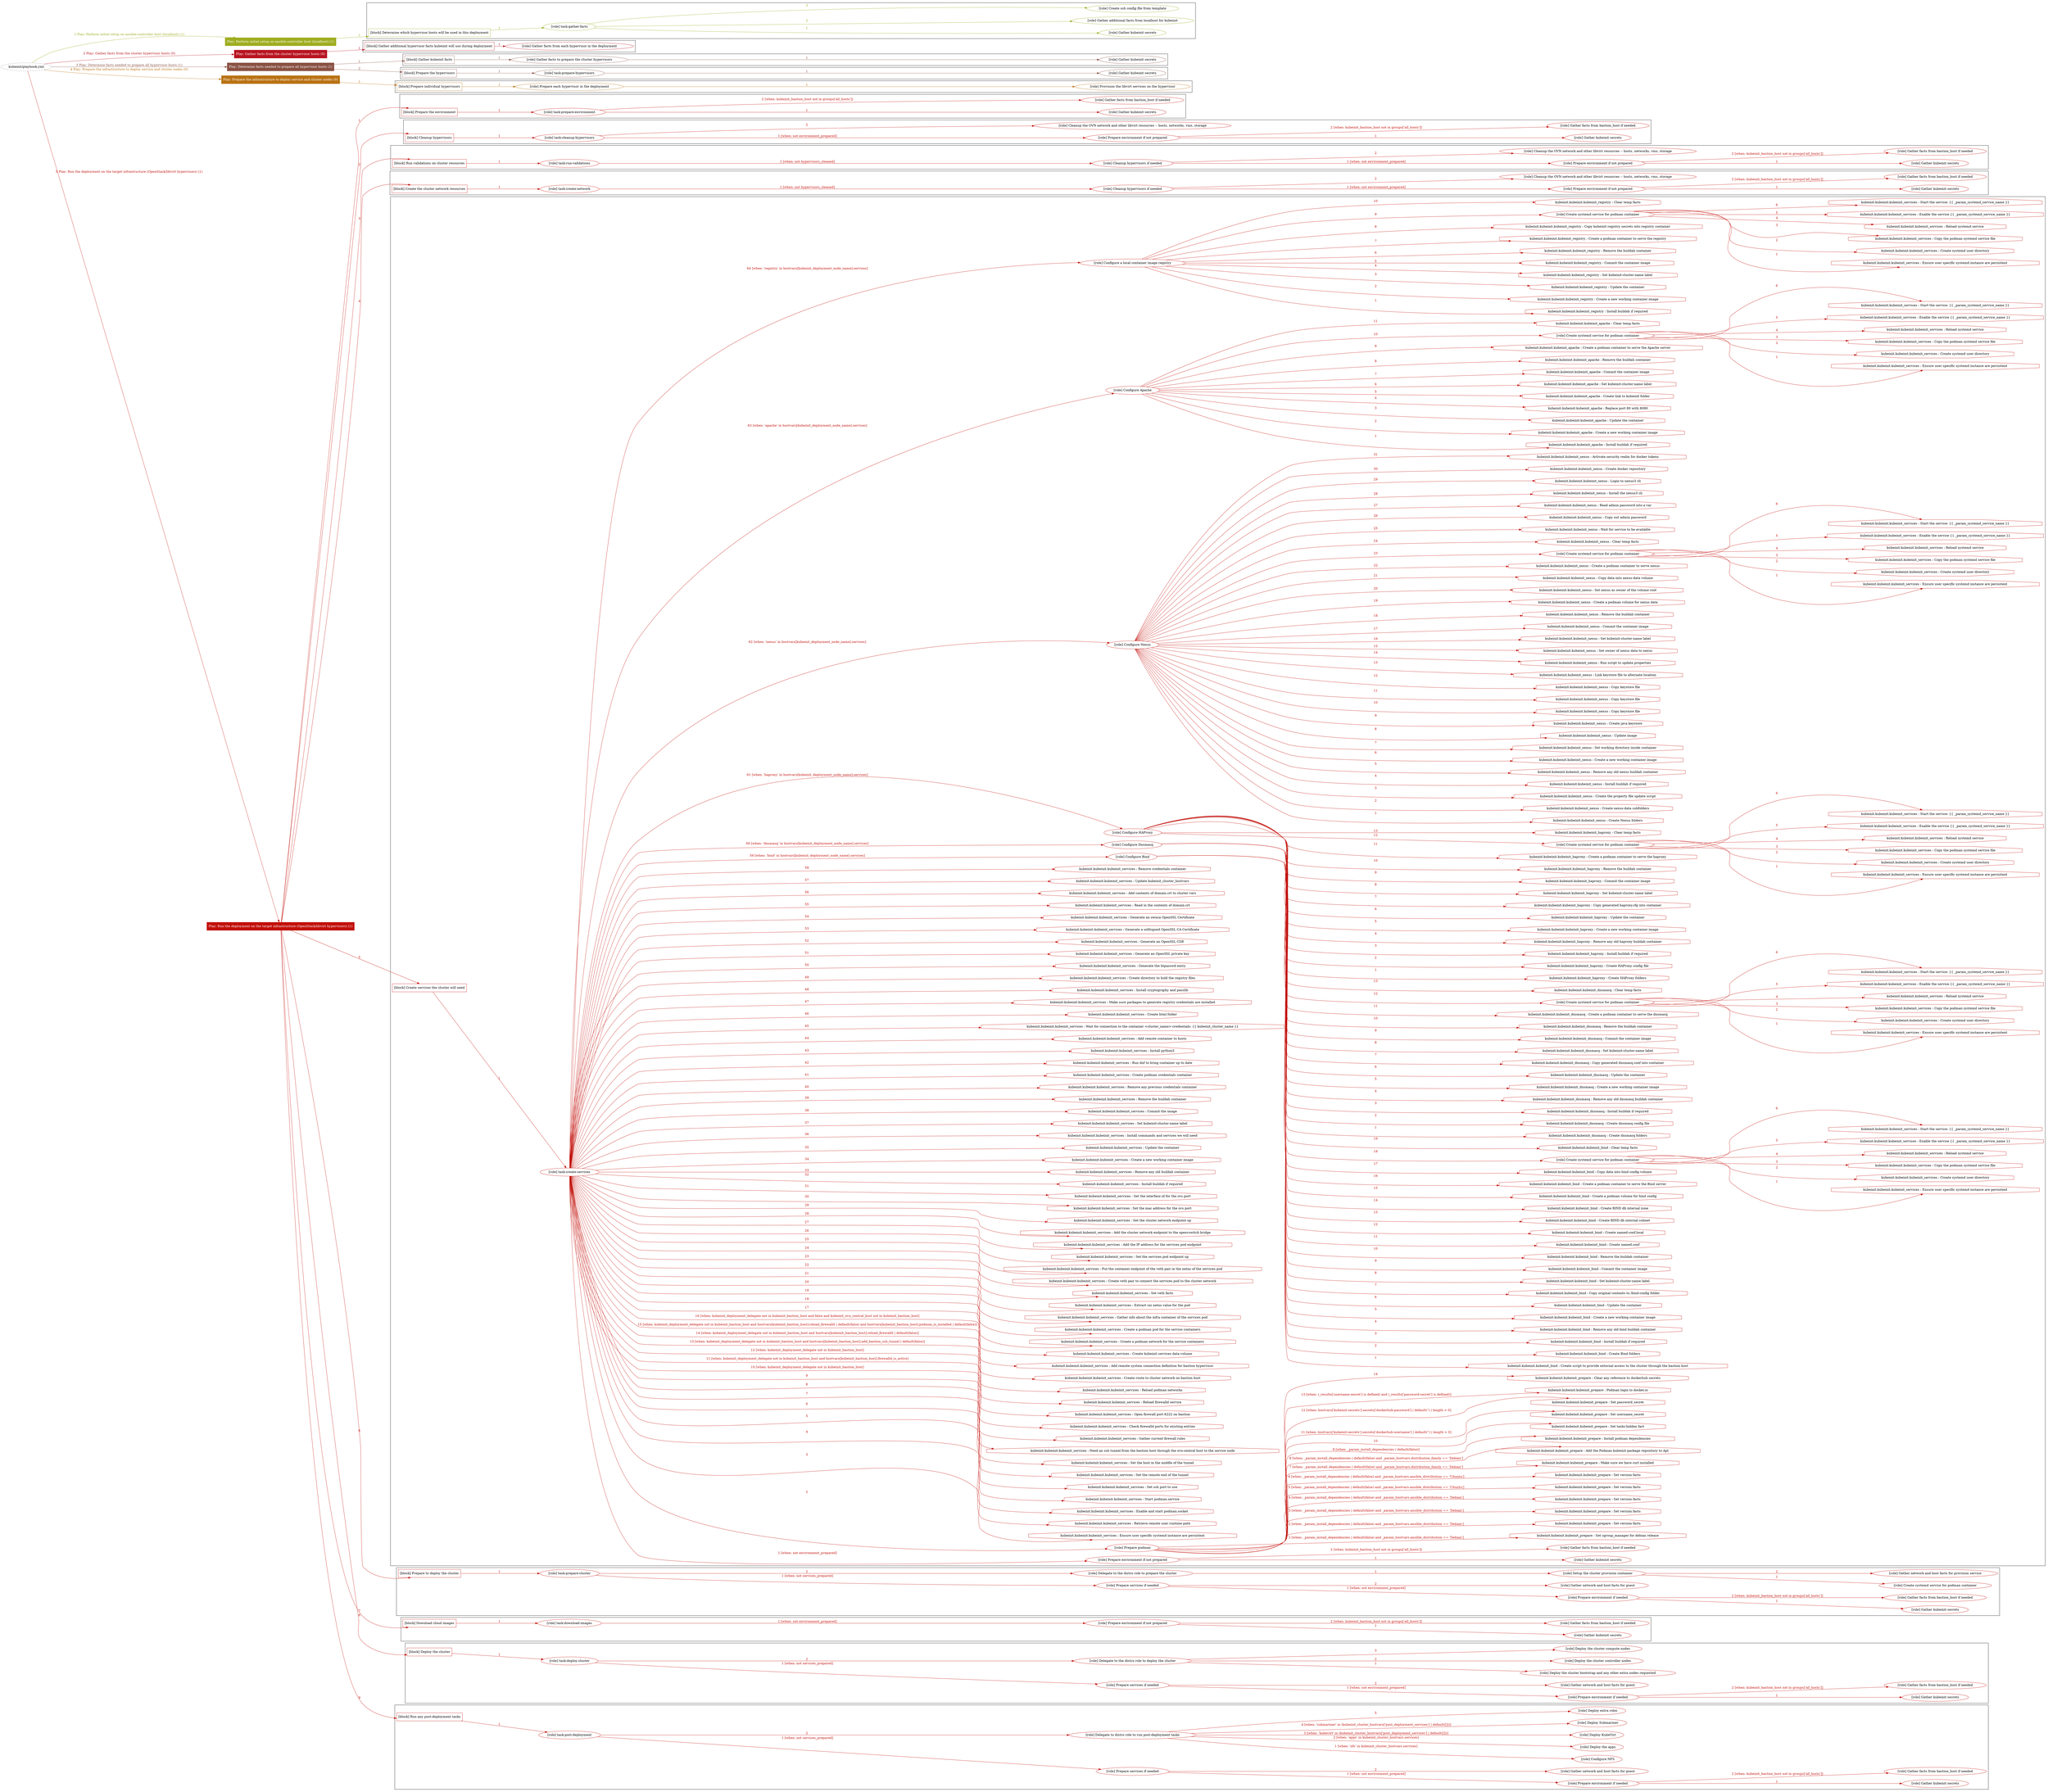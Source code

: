 digraph {
	graph [concentrate=true ordering=in rankdir=LR ratio=fill]
	edge [esep=5 sep=10]
	"kubeinit/playbook.yml" [URL="/home/runner/work/kubeinit/kubeinit/kubeinit/playbook.yml" id=playbook_b6166b22 style=dotted]
	"kubeinit/playbook.yml" -> play_77176503 [label="1 Play: Perform initial setup on ansible-controller host (localhost) (1)" color="#9ead1f" fontcolor="#9ead1f" id=edge_play_77176503 labeltooltip="1 Play: Perform initial setup on ansible-controller host (localhost) (1)" tooltip="1 Play: Perform initial setup on ansible-controller host (localhost) (1)"]
	subgraph "Play: Perform initial setup on ansible-controller host (localhost) (1)" {
		play_77176503 [label="Play: Perform initial setup on ansible-controller host (localhost) (1)" URL="/home/runner/work/kubeinit/kubeinit/kubeinit/playbook.yml" color="#9ead1f" fontcolor="#ffffff" id=play_77176503 shape=box style=filled tooltip=localhost]
		play_77176503 -> block_83beb654 [label=1 color="#9ead1f" fontcolor="#9ead1f" id=edge_block_83beb654 labeltooltip=1 tooltip=1]
		subgraph cluster_block_83beb654 {
			block_83beb654 [label="[block] Determine which hypervisor hosts will be used in this deployment" URL="/home/runner/work/kubeinit/kubeinit/kubeinit/playbook.yml" color="#9ead1f" id=block_83beb654 labeltooltip="Determine which hypervisor hosts will be used in this deployment" shape=box tooltip="Determine which hypervisor hosts will be used in this deployment"]
			block_83beb654 -> role_c6687d9e [label="1 " color="#9ead1f" fontcolor="#9ead1f" id=edge_role_c6687d9e labeltooltip="1 " tooltip="1 "]
			subgraph "task-gather-facts" {
				role_c6687d9e [label="[role] task-gather-facts" URL="/home/runner/work/kubeinit/kubeinit/kubeinit/playbook.yml" color="#9ead1f" id=role_c6687d9e tooltip="task-gather-facts"]
				role_c6687d9e -> role_816e3baf [label="1 " color="#9ead1f" fontcolor="#9ead1f" id=edge_role_816e3baf labeltooltip="1 " tooltip="1 "]
				subgraph "Gather kubeinit secrets" {
					role_816e3baf [label="[role] Gather kubeinit secrets" URL="/home/runner/.ansible/collections/ansible_collections/kubeinit/kubeinit/roles/kubeinit_prepare/tasks/build_hypervisors_group.yml" color="#9ead1f" id=role_816e3baf tooltip="Gather kubeinit secrets"]
				}
				role_c6687d9e -> role_7a9fca93 [label="2 " color="#9ead1f" fontcolor="#9ead1f" id=edge_role_7a9fca93 labeltooltip="2 " tooltip="2 "]
				subgraph "Gather additional facts from localhost for kubeinit" {
					role_7a9fca93 [label="[role] Gather additional facts from localhost for kubeinit" URL="/home/runner/.ansible/collections/ansible_collections/kubeinit/kubeinit/roles/kubeinit_prepare/tasks/build_hypervisors_group.yml" color="#9ead1f" id=role_7a9fca93 tooltip="Gather additional facts from localhost for kubeinit"]
				}
				role_c6687d9e -> role_47e89944 [label="3 " color="#9ead1f" fontcolor="#9ead1f" id=edge_role_47e89944 labeltooltip="3 " tooltip="3 "]
				subgraph "Create ssh config file from template" {
					role_47e89944 [label="[role] Create ssh config file from template" URL="/home/runner/.ansible/collections/ansible_collections/kubeinit/kubeinit/roles/kubeinit_prepare/tasks/build_hypervisors_group.yml" color="#9ead1f" id=role_47e89944 tooltip="Create ssh config file from template"]
				}
			}
		}
	}
	"kubeinit/playbook.yml" -> play_ec717c7a [label="2 Play: Gather facts from the cluster hypervisor hosts (0)" color="#b81420" fontcolor="#b81420" id=edge_play_ec717c7a labeltooltip="2 Play: Gather facts from the cluster hypervisor hosts (0)" tooltip="2 Play: Gather facts from the cluster hypervisor hosts (0)"]
	subgraph "Play: Gather facts from the cluster hypervisor hosts (0)" {
		play_ec717c7a [label="Play: Gather facts from the cluster hypervisor hosts (0)" URL="/home/runner/work/kubeinit/kubeinit/kubeinit/playbook.yml" color="#b81420" fontcolor="#ffffff" id=play_ec717c7a shape=box style=filled tooltip="Play: Gather facts from the cluster hypervisor hosts (0)"]
		play_ec717c7a -> block_7a71b5b4 [label=1 color="#b81420" fontcolor="#b81420" id=edge_block_7a71b5b4 labeltooltip=1 tooltip=1]
		subgraph cluster_block_7a71b5b4 {
			block_7a71b5b4 [label="[block] Gather additional hypervisor facts kubeinit will use during deployment" URL="/home/runner/work/kubeinit/kubeinit/kubeinit/playbook.yml" color="#b81420" id=block_7a71b5b4 labeltooltip="Gather additional hypervisor facts kubeinit will use during deployment" shape=box tooltip="Gather additional hypervisor facts kubeinit will use during deployment"]
			block_7a71b5b4 -> role_f325de84 [label="1 " color="#b81420" fontcolor="#b81420" id=edge_role_f325de84 labeltooltip="1 " tooltip="1 "]
			subgraph "Gather facts from each hypervisor in the deployment" {
				role_f325de84 [label="[role] Gather facts from each hypervisor in the deployment" URL="/home/runner/work/kubeinit/kubeinit/kubeinit/playbook.yml" color="#b81420" id=role_f325de84 tooltip="Gather facts from each hypervisor in the deployment"]
			}
		}
	}
	"kubeinit/playbook.yml" -> play_8cf2c523 [label="3 Play: Determine facts needed to prepare all hypervisor hosts (1)" color="#895143" fontcolor="#895143" id=edge_play_8cf2c523 labeltooltip="3 Play: Determine facts needed to prepare all hypervisor hosts (1)" tooltip="3 Play: Determine facts needed to prepare all hypervisor hosts (1)"]
	subgraph "Play: Determine facts needed to prepare all hypervisor hosts (1)" {
		play_8cf2c523 [label="Play: Determine facts needed to prepare all hypervisor hosts (1)" URL="/home/runner/work/kubeinit/kubeinit/kubeinit/playbook.yml" color="#895143" fontcolor="#ffffff" id=play_8cf2c523 shape=box style=filled tooltip=localhost]
		play_8cf2c523 -> block_01a50a0a [label=1 color="#895143" fontcolor="#895143" id=edge_block_01a50a0a labeltooltip=1 tooltip=1]
		subgraph cluster_block_01a50a0a {
			block_01a50a0a [label="[block] Gather kubeinit facts" URL="/home/runner/work/kubeinit/kubeinit/kubeinit/playbook.yml" color="#895143" id=block_01a50a0a labeltooltip="Gather kubeinit facts" shape=box tooltip="Gather kubeinit facts"]
			block_01a50a0a -> role_834c0058 [label="1 " color="#895143" fontcolor="#895143" id=edge_role_834c0058 labeltooltip="1 " tooltip="1 "]
			subgraph "Gather facts to prepare the cluster hypervisors" {
				role_834c0058 [label="[role] Gather facts to prepare the cluster hypervisors" URL="/home/runner/work/kubeinit/kubeinit/kubeinit/playbook.yml" color="#895143" id=role_834c0058 tooltip="Gather facts to prepare the cluster hypervisors"]
				role_834c0058 -> role_eb58546d [label="1 " color="#895143" fontcolor="#895143" id=edge_role_eb58546d labeltooltip="1 " tooltip="1 "]
				subgraph "Gather kubeinit secrets" {
					role_eb58546d [label="[role] Gather kubeinit secrets" URL="/home/runner/.ansible/collections/ansible_collections/kubeinit/kubeinit/roles/kubeinit_prepare/tasks/gather_kubeinit_facts.yml" color="#895143" id=role_eb58546d tooltip="Gather kubeinit secrets"]
				}
			}
		}
		play_8cf2c523 -> block_6cab3d5c [label=2 color="#895143" fontcolor="#895143" id=edge_block_6cab3d5c labeltooltip=2 tooltip=2]
		subgraph cluster_block_6cab3d5c {
			block_6cab3d5c [label="[block] Prepare the hypervisors" URL="/home/runner/work/kubeinit/kubeinit/kubeinit/playbook.yml" color="#895143" id=block_6cab3d5c labeltooltip="Prepare the hypervisors" shape=box tooltip="Prepare the hypervisors"]
			block_6cab3d5c -> role_6ed2d6a9 [label="1 " color="#895143" fontcolor="#895143" id=edge_role_6ed2d6a9 labeltooltip="1 " tooltip="1 "]
			subgraph "task-prepare-hypervisors" {
				role_6ed2d6a9 [label="[role] task-prepare-hypervisors" URL="/home/runner/work/kubeinit/kubeinit/kubeinit/playbook.yml" color="#895143" id=role_6ed2d6a9 tooltip="task-prepare-hypervisors"]
				role_6ed2d6a9 -> role_feee7e4e [label="1 " color="#895143" fontcolor="#895143" id=edge_role_feee7e4e labeltooltip="1 " tooltip="1 "]
				subgraph "Gather kubeinit secrets" {
					role_feee7e4e [label="[role] Gather kubeinit secrets" URL="/home/runner/.ansible/collections/ansible_collections/kubeinit/kubeinit/roles/kubeinit_prepare/tasks/gather_kubeinit_facts.yml" color="#895143" id=role_feee7e4e tooltip="Gather kubeinit secrets"]
				}
			}
		}
	}
	"kubeinit/playbook.yml" -> play_def50e3c [label="4 Play: Prepare the infrastructure to deploy service and cluster nodes (0)" color="#b97213" fontcolor="#b97213" id=edge_play_def50e3c labeltooltip="4 Play: Prepare the infrastructure to deploy service and cluster nodes (0)" tooltip="4 Play: Prepare the infrastructure to deploy service and cluster nodes (0)"]
	subgraph "Play: Prepare the infrastructure to deploy service and cluster nodes (0)" {
		play_def50e3c [label="Play: Prepare the infrastructure to deploy service and cluster nodes (0)" URL="/home/runner/work/kubeinit/kubeinit/kubeinit/playbook.yml" color="#b97213" fontcolor="#ffffff" id=play_def50e3c shape=box style=filled tooltip="Play: Prepare the infrastructure to deploy service and cluster nodes (0)"]
		play_def50e3c -> block_dc60b40c [label=1 color="#b97213" fontcolor="#b97213" id=edge_block_dc60b40c labeltooltip=1 tooltip=1]
		subgraph cluster_block_dc60b40c {
			block_dc60b40c [label="[block] Prepare individual hypervisors" URL="/home/runner/work/kubeinit/kubeinit/kubeinit/playbook.yml" color="#b97213" id=block_dc60b40c labeltooltip="Prepare individual hypervisors" shape=box tooltip="Prepare individual hypervisors"]
			block_dc60b40c -> role_1f9dad16 [label="1 " color="#b97213" fontcolor="#b97213" id=edge_role_1f9dad16 labeltooltip="1 " tooltip="1 "]
			subgraph "Prepare each hypervisor in the deployment" {
				role_1f9dad16 [label="[role] Prepare each hypervisor in the deployment" URL="/home/runner/work/kubeinit/kubeinit/kubeinit/playbook.yml" color="#b97213" id=role_1f9dad16 tooltip="Prepare each hypervisor in the deployment"]
				role_1f9dad16 -> role_5577dcf6 [label="1 " color="#b97213" fontcolor="#b97213" id=edge_role_5577dcf6 labeltooltip="1 " tooltip="1 "]
				subgraph "Provision the libvirt services on the hypervisor" {
					role_5577dcf6 [label="[role] Provision the libvirt services on the hypervisor" URL="/home/runner/.ansible/collections/ansible_collections/kubeinit/kubeinit/roles/kubeinit_prepare/tasks/prepare_hypervisor.yml" color="#b97213" id=role_5577dcf6 tooltip="Provision the libvirt services on the hypervisor"]
				}
			}
		}
	}
	"kubeinit/playbook.yml" -> play_96a6fecc [label="5 Play: Run the deployment on the target infrastructure (OpenStack/libvirt hypervisors) (1)" color="#c2100a" fontcolor="#c2100a" id=edge_play_96a6fecc labeltooltip="5 Play: Run the deployment on the target infrastructure (OpenStack/libvirt hypervisors) (1)" tooltip="5 Play: Run the deployment on the target infrastructure (OpenStack/libvirt hypervisors) (1)"]
	subgraph "Play: Run the deployment on the target infrastructure (OpenStack/libvirt hypervisors) (1)" {
		play_96a6fecc [label="Play: Run the deployment on the target infrastructure (OpenStack/libvirt hypervisors) (1)" URL="/home/runner/work/kubeinit/kubeinit/kubeinit/playbook.yml" color="#c2100a" fontcolor="#ffffff" id=play_96a6fecc shape=box style=filled tooltip=localhost]
		play_96a6fecc -> block_fc96a9ef [label=1 color="#c2100a" fontcolor="#c2100a" id=edge_block_fc96a9ef labeltooltip=1 tooltip=1]
		subgraph cluster_block_fc96a9ef {
			block_fc96a9ef [label="[block] Prepare the environment" URL="/home/runner/work/kubeinit/kubeinit/kubeinit/playbook.yml" color="#c2100a" id=block_fc96a9ef labeltooltip="Prepare the environment" shape=box tooltip="Prepare the environment"]
			block_fc96a9ef -> role_a84c1b22 [label="1 " color="#c2100a" fontcolor="#c2100a" id=edge_role_a84c1b22 labeltooltip="1 " tooltip="1 "]
			subgraph "task-prepare-environment" {
				role_a84c1b22 [label="[role] task-prepare-environment" URL="/home/runner/work/kubeinit/kubeinit/kubeinit/playbook.yml" color="#c2100a" id=role_a84c1b22 tooltip="task-prepare-environment"]
				role_a84c1b22 -> role_56f8eae7 [label="1 " color="#c2100a" fontcolor="#c2100a" id=edge_role_56f8eae7 labeltooltip="1 " tooltip="1 "]
				subgraph "Gather kubeinit secrets" {
					role_56f8eae7 [label="[role] Gather kubeinit secrets" URL="/home/runner/.ansible/collections/ansible_collections/kubeinit/kubeinit/roles/kubeinit_prepare/tasks/gather_kubeinit_facts.yml" color="#c2100a" id=role_56f8eae7 tooltip="Gather kubeinit secrets"]
				}
				role_a84c1b22 -> role_e9b06365 [label="2 [when: kubeinit_bastion_host not in groups['all_hosts']]" color="#c2100a" fontcolor="#c2100a" id=edge_role_e9b06365 labeltooltip="2 [when: kubeinit_bastion_host not in groups['all_hosts']]" tooltip="2 [when: kubeinit_bastion_host not in groups['all_hosts']]"]
				subgraph "Gather facts from bastion_host if needed" {
					role_e9b06365 [label="[role] Gather facts from bastion_host if needed" URL="/home/runner/.ansible/collections/ansible_collections/kubeinit/kubeinit/roles/kubeinit_prepare/tasks/main.yml" color="#c2100a" id=role_e9b06365 tooltip="Gather facts from bastion_host if needed"]
				}
			}
		}
		play_96a6fecc -> block_5a9d00b9 [label=2 color="#c2100a" fontcolor="#c2100a" id=edge_block_5a9d00b9 labeltooltip=2 tooltip=2]
		subgraph cluster_block_5a9d00b9 {
			block_5a9d00b9 [label="[block] Cleanup hypervisors" URL="/home/runner/work/kubeinit/kubeinit/kubeinit/playbook.yml" color="#c2100a" id=block_5a9d00b9 labeltooltip="Cleanup hypervisors" shape=box tooltip="Cleanup hypervisors"]
			block_5a9d00b9 -> role_8a165935 [label="1 " color="#c2100a" fontcolor="#c2100a" id=edge_role_8a165935 labeltooltip="1 " tooltip="1 "]
			subgraph "task-cleanup-hypervisors" {
				role_8a165935 [label="[role] task-cleanup-hypervisors" URL="/home/runner/work/kubeinit/kubeinit/kubeinit/playbook.yml" color="#c2100a" id=role_8a165935 tooltip="task-cleanup-hypervisors"]
				role_8a165935 -> role_db6ebadd [label="1 [when: not environment_prepared]" color="#c2100a" fontcolor="#c2100a" id=edge_role_db6ebadd labeltooltip="1 [when: not environment_prepared]" tooltip="1 [when: not environment_prepared]"]
				subgraph "Prepare environment if not prepared" {
					role_db6ebadd [label="[role] Prepare environment if not prepared" URL="/home/runner/.ansible/collections/ansible_collections/kubeinit/kubeinit/roles/kubeinit_libvirt/tasks/cleanup_hypervisors.yml" color="#c2100a" id=role_db6ebadd tooltip="Prepare environment if not prepared"]
					role_db6ebadd -> role_82ff6927 [label="1 " color="#c2100a" fontcolor="#c2100a" id=edge_role_82ff6927 labeltooltip="1 " tooltip="1 "]
					subgraph "Gather kubeinit secrets" {
						role_82ff6927 [label="[role] Gather kubeinit secrets" URL="/home/runner/.ansible/collections/ansible_collections/kubeinit/kubeinit/roles/kubeinit_prepare/tasks/gather_kubeinit_facts.yml" color="#c2100a" id=role_82ff6927 tooltip="Gather kubeinit secrets"]
					}
					role_db6ebadd -> role_d86dadd9 [label="2 [when: kubeinit_bastion_host not in groups['all_hosts']]" color="#c2100a" fontcolor="#c2100a" id=edge_role_d86dadd9 labeltooltip="2 [when: kubeinit_bastion_host not in groups['all_hosts']]" tooltip="2 [when: kubeinit_bastion_host not in groups['all_hosts']]"]
					subgraph "Gather facts from bastion_host if needed" {
						role_d86dadd9 [label="[role] Gather facts from bastion_host if needed" URL="/home/runner/.ansible/collections/ansible_collections/kubeinit/kubeinit/roles/kubeinit_prepare/tasks/main.yml" color="#c2100a" id=role_d86dadd9 tooltip="Gather facts from bastion_host if needed"]
					}
				}
				role_8a165935 -> role_6bb81c41 [label="2 " color="#c2100a" fontcolor="#c2100a" id=edge_role_6bb81c41 labeltooltip="2 " tooltip="2 "]
				subgraph "Cleanup the OVN network and other libvirt resources -- hosts, networks, vms, storage" {
					role_6bb81c41 [label="[role] Cleanup the OVN network and other libvirt resources -- hosts, networks, vms, storage" URL="/home/runner/.ansible/collections/ansible_collections/kubeinit/kubeinit/roles/kubeinit_libvirt/tasks/cleanup_hypervisors.yml" color="#c2100a" id=role_6bb81c41 tooltip="Cleanup the OVN network and other libvirt resources -- hosts, networks, vms, storage"]
				}
			}
		}
		play_96a6fecc -> block_4c646efa [label=3 color="#c2100a" fontcolor="#c2100a" id=edge_block_4c646efa labeltooltip=3 tooltip=3]
		subgraph cluster_block_4c646efa {
			block_4c646efa [label="[block] Run validations on cluster resources" URL="/home/runner/work/kubeinit/kubeinit/kubeinit/playbook.yml" color="#c2100a" id=block_4c646efa labeltooltip="Run validations on cluster resources" shape=box tooltip="Run validations on cluster resources"]
			block_4c646efa -> role_7a6e81a3 [label="1 " color="#c2100a" fontcolor="#c2100a" id=edge_role_7a6e81a3 labeltooltip="1 " tooltip="1 "]
			subgraph "task-run-validations" {
				role_7a6e81a3 [label="[role] task-run-validations" URL="/home/runner/work/kubeinit/kubeinit/kubeinit/playbook.yml" color="#c2100a" id=role_7a6e81a3 tooltip="task-run-validations"]
				role_7a6e81a3 -> role_b0074339 [label="1 [when: not hypervisors_cleaned]" color="#c2100a" fontcolor="#c2100a" id=edge_role_b0074339 labeltooltip="1 [when: not hypervisors_cleaned]" tooltip="1 [when: not hypervisors_cleaned]"]
				subgraph "Cleanup hypervisors if needed" {
					role_b0074339 [label="[role] Cleanup hypervisors if needed" URL="/home/runner/.ansible/collections/ansible_collections/kubeinit/kubeinit/roles/kubeinit_validations/tasks/main.yml" color="#c2100a" id=role_b0074339 tooltip="Cleanup hypervisors if needed"]
					role_b0074339 -> role_7b040286 [label="1 [when: not environment_prepared]" color="#c2100a" fontcolor="#c2100a" id=edge_role_7b040286 labeltooltip="1 [when: not environment_prepared]" tooltip="1 [when: not environment_prepared]"]
					subgraph "Prepare environment if not prepared" {
						role_7b040286 [label="[role] Prepare environment if not prepared" URL="/home/runner/.ansible/collections/ansible_collections/kubeinit/kubeinit/roles/kubeinit_libvirt/tasks/cleanup_hypervisors.yml" color="#c2100a" id=role_7b040286 tooltip="Prepare environment if not prepared"]
						role_7b040286 -> role_d4a36079 [label="1 " color="#c2100a" fontcolor="#c2100a" id=edge_role_d4a36079 labeltooltip="1 " tooltip="1 "]
						subgraph "Gather kubeinit secrets" {
							role_d4a36079 [label="[role] Gather kubeinit secrets" URL="/home/runner/.ansible/collections/ansible_collections/kubeinit/kubeinit/roles/kubeinit_prepare/tasks/gather_kubeinit_facts.yml" color="#c2100a" id=role_d4a36079 tooltip="Gather kubeinit secrets"]
						}
						role_7b040286 -> role_c0e16965 [label="2 [when: kubeinit_bastion_host not in groups['all_hosts']]" color="#c2100a" fontcolor="#c2100a" id=edge_role_c0e16965 labeltooltip="2 [when: kubeinit_bastion_host not in groups['all_hosts']]" tooltip="2 [when: kubeinit_bastion_host not in groups['all_hosts']]"]
						subgraph "Gather facts from bastion_host if needed" {
							role_c0e16965 [label="[role] Gather facts from bastion_host if needed" URL="/home/runner/.ansible/collections/ansible_collections/kubeinit/kubeinit/roles/kubeinit_prepare/tasks/main.yml" color="#c2100a" id=role_c0e16965 tooltip="Gather facts from bastion_host if needed"]
						}
					}
					role_b0074339 -> role_3644df85 [label="2 " color="#c2100a" fontcolor="#c2100a" id=edge_role_3644df85 labeltooltip="2 " tooltip="2 "]
					subgraph "Cleanup the OVN network and other libvirt resources -- hosts, networks, vms, storage" {
						role_3644df85 [label="[role] Cleanup the OVN network and other libvirt resources -- hosts, networks, vms, storage" URL="/home/runner/.ansible/collections/ansible_collections/kubeinit/kubeinit/roles/kubeinit_libvirt/tasks/cleanup_hypervisors.yml" color="#c2100a" id=role_3644df85 tooltip="Cleanup the OVN network and other libvirt resources -- hosts, networks, vms, storage"]
					}
				}
			}
		}
		play_96a6fecc -> block_f8e02375 [label=4 color="#c2100a" fontcolor="#c2100a" id=edge_block_f8e02375 labeltooltip=4 tooltip=4]
		subgraph cluster_block_f8e02375 {
			block_f8e02375 [label="[block] Create the cluster network resources" URL="/home/runner/work/kubeinit/kubeinit/kubeinit/playbook.yml" color="#c2100a" id=block_f8e02375 labeltooltip="Create the cluster network resources" shape=box tooltip="Create the cluster network resources"]
			block_f8e02375 -> role_1d75aeea [label="1 " color="#c2100a" fontcolor="#c2100a" id=edge_role_1d75aeea labeltooltip="1 " tooltip="1 "]
			subgraph "task-create-network" {
				role_1d75aeea [label="[role] task-create-network" URL="/home/runner/work/kubeinit/kubeinit/kubeinit/playbook.yml" color="#c2100a" id=role_1d75aeea tooltip="task-create-network"]
				role_1d75aeea -> role_97f5d571 [label="1 [when: not hypervisors_cleaned]" color="#c2100a" fontcolor="#c2100a" id=edge_role_97f5d571 labeltooltip="1 [when: not hypervisors_cleaned]" tooltip="1 [when: not hypervisors_cleaned]"]
				subgraph "Cleanup hypervisors if needed" {
					role_97f5d571 [label="[role] Cleanup hypervisors if needed" URL="/home/runner/.ansible/collections/ansible_collections/kubeinit/kubeinit/roles/kubeinit_libvirt/tasks/create_network.yml" color="#c2100a" id=role_97f5d571 tooltip="Cleanup hypervisors if needed"]
					role_97f5d571 -> role_7618f7ff [label="1 [when: not environment_prepared]" color="#c2100a" fontcolor="#c2100a" id=edge_role_7618f7ff labeltooltip="1 [when: not environment_prepared]" tooltip="1 [when: not environment_prepared]"]
					subgraph "Prepare environment if not prepared" {
						role_7618f7ff [label="[role] Prepare environment if not prepared" URL="/home/runner/.ansible/collections/ansible_collections/kubeinit/kubeinit/roles/kubeinit_libvirt/tasks/cleanup_hypervisors.yml" color="#c2100a" id=role_7618f7ff tooltip="Prepare environment if not prepared"]
						role_7618f7ff -> role_1e5fc528 [label="1 " color="#c2100a" fontcolor="#c2100a" id=edge_role_1e5fc528 labeltooltip="1 " tooltip="1 "]
						subgraph "Gather kubeinit secrets" {
							role_1e5fc528 [label="[role] Gather kubeinit secrets" URL="/home/runner/.ansible/collections/ansible_collections/kubeinit/kubeinit/roles/kubeinit_prepare/tasks/gather_kubeinit_facts.yml" color="#c2100a" id=role_1e5fc528 tooltip="Gather kubeinit secrets"]
						}
						role_7618f7ff -> role_186075db [label="2 [when: kubeinit_bastion_host not in groups['all_hosts']]" color="#c2100a" fontcolor="#c2100a" id=edge_role_186075db labeltooltip="2 [when: kubeinit_bastion_host not in groups['all_hosts']]" tooltip="2 [when: kubeinit_bastion_host not in groups['all_hosts']]"]
						subgraph "Gather facts from bastion_host if needed" {
							role_186075db [label="[role] Gather facts from bastion_host if needed" URL="/home/runner/.ansible/collections/ansible_collections/kubeinit/kubeinit/roles/kubeinit_prepare/tasks/main.yml" color="#c2100a" id=role_186075db tooltip="Gather facts from bastion_host if needed"]
						}
					}
					role_97f5d571 -> role_daf5c7e7 [label="2 " color="#c2100a" fontcolor="#c2100a" id=edge_role_daf5c7e7 labeltooltip="2 " tooltip="2 "]
					subgraph "Cleanup the OVN network and other libvirt resources -- hosts, networks, vms, storage" {
						role_daf5c7e7 [label="[role] Cleanup the OVN network and other libvirt resources -- hosts, networks, vms, storage" URL="/home/runner/.ansible/collections/ansible_collections/kubeinit/kubeinit/roles/kubeinit_libvirt/tasks/cleanup_hypervisors.yml" color="#c2100a" id=role_daf5c7e7 tooltip="Cleanup the OVN network and other libvirt resources -- hosts, networks, vms, storage"]
					}
				}
			}
		}
		play_96a6fecc -> block_165b72d3 [label=5 color="#c2100a" fontcolor="#c2100a" id=edge_block_165b72d3 labeltooltip=5 tooltip=5]
		subgraph cluster_block_165b72d3 {
			block_165b72d3 [label="[block] Create services the cluster will need" URL="/home/runner/work/kubeinit/kubeinit/kubeinit/playbook.yml" color="#c2100a" id=block_165b72d3 labeltooltip="Create services the cluster will need" shape=box tooltip="Create services the cluster will need"]
			block_165b72d3 -> role_18956b4a [label="1 " color="#c2100a" fontcolor="#c2100a" id=edge_role_18956b4a labeltooltip="1 " tooltip="1 "]
			subgraph "task-create-services" {
				role_18956b4a [label="[role] task-create-services" URL="/home/runner/work/kubeinit/kubeinit/kubeinit/playbook.yml" color="#c2100a" id=role_18956b4a tooltip="task-create-services"]
				role_18956b4a -> role_8408b0fc [label="1 [when: not environment_prepared]" color="#c2100a" fontcolor="#c2100a" id=edge_role_8408b0fc labeltooltip="1 [when: not environment_prepared]" tooltip="1 [when: not environment_prepared]"]
				subgraph "Prepare environment if not prepared" {
					role_8408b0fc [label="[role] Prepare environment if not prepared" URL="/home/runner/.ansible/collections/ansible_collections/kubeinit/kubeinit/roles/kubeinit_services/tasks/main.yml" color="#c2100a" id=role_8408b0fc tooltip="Prepare environment if not prepared"]
					role_8408b0fc -> role_c14160f5 [label="1 " color="#c2100a" fontcolor="#c2100a" id=edge_role_c14160f5 labeltooltip="1 " tooltip="1 "]
					subgraph "Gather kubeinit secrets" {
						role_c14160f5 [label="[role] Gather kubeinit secrets" URL="/home/runner/.ansible/collections/ansible_collections/kubeinit/kubeinit/roles/kubeinit_prepare/tasks/gather_kubeinit_facts.yml" color="#c2100a" id=role_c14160f5 tooltip="Gather kubeinit secrets"]
					}
					role_8408b0fc -> role_3c8b4629 [label="2 [when: kubeinit_bastion_host not in groups['all_hosts']]" color="#c2100a" fontcolor="#c2100a" id=edge_role_3c8b4629 labeltooltip="2 [when: kubeinit_bastion_host not in groups['all_hosts']]" tooltip="2 [when: kubeinit_bastion_host not in groups['all_hosts']]"]
					subgraph "Gather facts from bastion_host if needed" {
						role_3c8b4629 [label="[role] Gather facts from bastion_host if needed" URL="/home/runner/.ansible/collections/ansible_collections/kubeinit/kubeinit/roles/kubeinit_prepare/tasks/main.yml" color="#c2100a" id=role_3c8b4629 tooltip="Gather facts from bastion_host if needed"]
					}
				}
				role_18956b4a -> role_a5545945 [label="2 " color="#c2100a" fontcolor="#c2100a" id=edge_role_a5545945 labeltooltip="2 " tooltip="2 "]
				subgraph "Prepare podman" {
					role_a5545945 [label="[role] Prepare podman" URL="/home/runner/.ansible/collections/ansible_collections/kubeinit/kubeinit/roles/kubeinit_services/tasks/00_create_service_pod.yml" color="#c2100a" id=role_a5545945 tooltip="Prepare podman"]
					task_430d88d8 [label="kubeinit.kubeinit.kubeinit_prepare : Set cgroup_manager for debian release" URL="/home/runner/.ansible/collections/ansible_collections/kubeinit/kubeinit/roles/kubeinit_prepare/tasks/prepare_podman.yml" color="#c2100a" id=task_430d88d8 shape=octagon tooltip="kubeinit.kubeinit.kubeinit_prepare : Set cgroup_manager for debian release"]
					role_a5545945 -> task_430d88d8 [label="1 [when: _param_install_dependencies | default(false) and _param_hostvars.ansible_distribution == 'Debian']" color="#c2100a" fontcolor="#c2100a" id=edge_task_430d88d8 labeltooltip="1 [when: _param_install_dependencies | default(false) and _param_hostvars.ansible_distribution == 'Debian']" tooltip="1 [when: _param_install_dependencies | default(false) and _param_hostvars.ansible_distribution == 'Debian']"]
					task_5dfcf99f [label="kubeinit.kubeinit.kubeinit_prepare : Set version facts" URL="/home/runner/.ansible/collections/ansible_collections/kubeinit/kubeinit/roles/kubeinit_prepare/tasks/prepare_podman.yml" color="#c2100a" id=task_5dfcf99f shape=octagon tooltip="kubeinit.kubeinit.kubeinit_prepare : Set version facts"]
					role_a5545945 -> task_5dfcf99f [label="2 [when: _param_install_dependencies | default(false) and _param_hostvars.ansible_distribution == 'Debian']" color="#c2100a" fontcolor="#c2100a" id=edge_task_5dfcf99f labeltooltip="2 [when: _param_install_dependencies | default(false) and _param_hostvars.ansible_distribution == 'Debian']" tooltip="2 [when: _param_install_dependencies | default(false) and _param_hostvars.ansible_distribution == 'Debian']"]
					task_4fd68b5c [label="kubeinit.kubeinit.kubeinit_prepare : Set version facts" URL="/home/runner/.ansible/collections/ansible_collections/kubeinit/kubeinit/roles/kubeinit_prepare/tasks/prepare_podman.yml" color="#c2100a" id=task_4fd68b5c shape=octagon tooltip="kubeinit.kubeinit.kubeinit_prepare : Set version facts"]
					role_a5545945 -> task_4fd68b5c [label="3 [when: _param_install_dependencies | default(false) and _param_hostvars.ansible_distribution == 'Debian']" color="#c2100a" fontcolor="#c2100a" id=edge_task_4fd68b5c labeltooltip="3 [when: _param_install_dependencies | default(false) and _param_hostvars.ansible_distribution == 'Debian']" tooltip="3 [when: _param_install_dependencies | default(false) and _param_hostvars.ansible_distribution == 'Debian']"]
					task_90f88aac [label="kubeinit.kubeinit.kubeinit_prepare : Set version facts" URL="/home/runner/.ansible/collections/ansible_collections/kubeinit/kubeinit/roles/kubeinit_prepare/tasks/prepare_podman.yml" color="#c2100a" id=task_90f88aac shape=octagon tooltip="kubeinit.kubeinit.kubeinit_prepare : Set version facts"]
					role_a5545945 -> task_90f88aac [label="4 [when: _param_install_dependencies | default(false) and _param_hostvars.ansible_distribution == 'Debian']" color="#c2100a" fontcolor="#c2100a" id=edge_task_90f88aac labeltooltip="4 [when: _param_install_dependencies | default(false) and _param_hostvars.ansible_distribution == 'Debian']" tooltip="4 [when: _param_install_dependencies | default(false) and _param_hostvars.ansible_distribution == 'Debian']"]
					task_a60c3671 [label="kubeinit.kubeinit.kubeinit_prepare : Set version facts" URL="/home/runner/.ansible/collections/ansible_collections/kubeinit/kubeinit/roles/kubeinit_prepare/tasks/prepare_podman.yml" color="#c2100a" id=task_a60c3671 shape=octagon tooltip="kubeinit.kubeinit.kubeinit_prepare : Set version facts"]
					role_a5545945 -> task_a60c3671 [label="5 [when: _param_install_dependencies | default(false) and _param_hostvars.ansible_distribution == 'Ubuntu']" color="#c2100a" fontcolor="#c2100a" id=edge_task_a60c3671 labeltooltip="5 [when: _param_install_dependencies | default(false) and _param_hostvars.ansible_distribution == 'Ubuntu']" tooltip="5 [when: _param_install_dependencies | default(false) and _param_hostvars.ansible_distribution == 'Ubuntu']"]
					task_14a4afd6 [label="kubeinit.kubeinit.kubeinit_prepare : Set version facts" URL="/home/runner/.ansible/collections/ansible_collections/kubeinit/kubeinit/roles/kubeinit_prepare/tasks/prepare_podman.yml" color="#c2100a" id=task_14a4afd6 shape=octagon tooltip="kubeinit.kubeinit.kubeinit_prepare : Set version facts"]
					role_a5545945 -> task_14a4afd6 [label="6 [when: _param_install_dependencies | default(false) and _param_hostvars.ansible_distribution == 'Ubuntu']" color="#c2100a" fontcolor="#c2100a" id=edge_task_14a4afd6 labeltooltip="6 [when: _param_install_dependencies | default(false) and _param_hostvars.ansible_distribution == 'Ubuntu']" tooltip="6 [when: _param_install_dependencies | default(false) and _param_hostvars.ansible_distribution == 'Ubuntu']"]
					task_af68de5b [label="kubeinit.kubeinit.kubeinit_prepare : Make sure we have curl installed" URL="/home/runner/.ansible/collections/ansible_collections/kubeinit/kubeinit/roles/kubeinit_prepare/tasks/prepare_podman.yml" color="#c2100a" id=task_af68de5b shape=octagon tooltip="kubeinit.kubeinit.kubeinit_prepare : Make sure we have curl installed"]
					role_a5545945 -> task_af68de5b [label="7 [when: _param_install_dependencies | default(false) and _param_hostvars.distribution_family == 'Debian']" color="#c2100a" fontcolor="#c2100a" id=edge_task_af68de5b labeltooltip="7 [when: _param_install_dependencies | default(false) and _param_hostvars.distribution_family == 'Debian']" tooltip="7 [when: _param_install_dependencies | default(false) and _param_hostvars.distribution_family == 'Debian']"]
					task_4ba41d5d [label="kubeinit.kubeinit.kubeinit_prepare : Add the Podman kubeinit package repository to Apt" URL="/home/runner/.ansible/collections/ansible_collections/kubeinit/kubeinit/roles/kubeinit_prepare/tasks/prepare_podman.yml" color="#c2100a" id=task_4ba41d5d shape=octagon tooltip="kubeinit.kubeinit.kubeinit_prepare : Add the Podman kubeinit package repository to Apt"]
					role_a5545945 -> task_4ba41d5d [label="8 [when: _param_install_dependencies | default(false) and _param_hostvars.distribution_family == 'Debian']" color="#c2100a" fontcolor="#c2100a" id=edge_task_4ba41d5d labeltooltip="8 [when: _param_install_dependencies | default(false) and _param_hostvars.distribution_family == 'Debian']" tooltip="8 [when: _param_install_dependencies | default(false) and _param_hostvars.distribution_family == 'Debian']"]
					task_f7b38da2 [label="kubeinit.kubeinit.kubeinit_prepare : Install podman dependencies" URL="/home/runner/.ansible/collections/ansible_collections/kubeinit/kubeinit/roles/kubeinit_prepare/tasks/prepare_podman.yml" color="#c2100a" id=task_f7b38da2 shape=octagon tooltip="kubeinit.kubeinit.kubeinit_prepare : Install podman dependencies"]
					role_a5545945 -> task_f7b38da2 [label="9 [when: _param_install_dependencies | default(false)]" color="#c2100a" fontcolor="#c2100a" id=edge_task_f7b38da2 labeltooltip="9 [when: _param_install_dependencies | default(false)]" tooltip="9 [when: _param_install_dependencies | default(false)]"]
					task_2294b7b3 [label="kubeinit.kubeinit.kubeinit_prepare : Set tasks-hidden fact" URL="/home/runner/.ansible/collections/ansible_collections/kubeinit/kubeinit/roles/kubeinit_prepare/tasks/prepare_podman.yml" color="#c2100a" id=task_2294b7b3 shape=octagon tooltip="kubeinit.kubeinit.kubeinit_prepare : Set tasks-hidden fact"]
					role_a5545945 -> task_2294b7b3 [label="10 " color="#c2100a" fontcolor="#c2100a" id=edge_task_2294b7b3 labeltooltip="10 " tooltip="10 "]
					task_ba3e1e2a [label="kubeinit.kubeinit.kubeinit_prepare : Set username_secret" URL="/home/runner/.ansible/collections/ansible_collections/kubeinit/kubeinit/roles/kubeinit_prepare/tasks/prepare_podman.yml" color="#c2100a" id=task_ba3e1e2a shape=octagon tooltip="kubeinit.kubeinit.kubeinit_prepare : Set username_secret"]
					role_a5545945 -> task_ba3e1e2a [label="11 [when: hostvars['kubeinit-secrets'].secrets['dockerhub-username'] | default('') | length > 0]" color="#c2100a" fontcolor="#c2100a" id=edge_task_ba3e1e2a labeltooltip="11 [when: hostvars['kubeinit-secrets'].secrets['dockerhub-username'] | default('') | length > 0]" tooltip="11 [when: hostvars['kubeinit-secrets'].secrets['dockerhub-username'] | default('') | length > 0]"]
					task_5b93d1d5 [label="kubeinit.kubeinit.kubeinit_prepare : Set password_secret" URL="/home/runner/.ansible/collections/ansible_collections/kubeinit/kubeinit/roles/kubeinit_prepare/tasks/prepare_podman.yml" color="#c2100a" id=task_5b93d1d5 shape=octagon tooltip="kubeinit.kubeinit.kubeinit_prepare : Set password_secret"]
					role_a5545945 -> task_5b93d1d5 [label="12 [when: hostvars['kubeinit-secrets'].secrets['dockerhub-password'] | default('') | length > 0]" color="#c2100a" fontcolor="#c2100a" id=edge_task_5b93d1d5 labeltooltip="12 [when: hostvars['kubeinit-secrets'].secrets['dockerhub-password'] | default('') | length > 0]" tooltip="12 [when: hostvars['kubeinit-secrets'].secrets['dockerhub-password'] | default('') | length > 0]"]
					task_ace95f90 [label="kubeinit.kubeinit.kubeinit_prepare : Podman login to docker.io" URL="/home/runner/.ansible/collections/ansible_collections/kubeinit/kubeinit/roles/kubeinit_prepare/tasks/prepare_podman.yml" color="#c2100a" id=task_ace95f90 shape=octagon tooltip="kubeinit.kubeinit.kubeinit_prepare : Podman login to docker.io"]
					role_a5545945 -> task_ace95f90 [label="13 [when: (_results['username-secret'] is defined) and (_results['password-secret'] is defined)]" color="#c2100a" fontcolor="#c2100a" id=edge_task_ace95f90 labeltooltip="13 [when: (_results['username-secret'] is defined) and (_results['password-secret'] is defined)]" tooltip="13 [when: (_results['username-secret'] is defined) and (_results['password-secret'] is defined)]"]
					task_1f6b227c [label="kubeinit.kubeinit.kubeinit_prepare : Clear any reference to dockerhub secrets" URL="/home/runner/.ansible/collections/ansible_collections/kubeinit/kubeinit/roles/kubeinit_prepare/tasks/prepare_podman.yml" color="#c2100a" id=task_1f6b227c shape=octagon tooltip="kubeinit.kubeinit.kubeinit_prepare : Clear any reference to dockerhub secrets"]
					role_a5545945 -> task_1f6b227c [label="14 " color="#c2100a" fontcolor="#c2100a" id=edge_task_1f6b227c labeltooltip="14 " tooltip="14 "]
				}
				task_351b99c1 [label="kubeinit.kubeinit.kubeinit_services : Ensure user specific systemd instance are persistent" URL="/home/runner/.ansible/collections/ansible_collections/kubeinit/kubeinit/roles/kubeinit_services/tasks/00_create_service_pod.yml" color="#c2100a" id=task_351b99c1 shape=octagon tooltip="kubeinit.kubeinit.kubeinit_services : Ensure user specific systemd instance are persistent"]
				role_18956b4a -> task_351b99c1 [label="3 " color="#c2100a" fontcolor="#c2100a" id=edge_task_351b99c1 labeltooltip="3 " tooltip="3 "]
				task_daf0a7ae [label="kubeinit.kubeinit.kubeinit_services : Retrieve remote user runtime path" URL="/home/runner/.ansible/collections/ansible_collections/kubeinit/kubeinit/roles/kubeinit_services/tasks/00_create_service_pod.yml" color="#c2100a" id=task_daf0a7ae shape=octagon tooltip="kubeinit.kubeinit.kubeinit_services : Retrieve remote user runtime path"]
				role_18956b4a -> task_daf0a7ae [label="4 " color="#c2100a" fontcolor="#c2100a" id=edge_task_daf0a7ae labeltooltip="4 " tooltip="4 "]
				task_76fb2ff1 [label="kubeinit.kubeinit.kubeinit_services : Enable and start podman.socket" URL="/home/runner/.ansible/collections/ansible_collections/kubeinit/kubeinit/roles/kubeinit_services/tasks/00_create_service_pod.yml" color="#c2100a" id=task_76fb2ff1 shape=octagon tooltip="kubeinit.kubeinit.kubeinit_services : Enable and start podman.socket"]
				role_18956b4a -> task_76fb2ff1 [label="5 " color="#c2100a" fontcolor="#c2100a" id=edge_task_76fb2ff1 labeltooltip="5 " tooltip="5 "]
				task_fb86f5ef [label="kubeinit.kubeinit.kubeinit_services : Start podman.service" URL="/home/runner/.ansible/collections/ansible_collections/kubeinit/kubeinit/roles/kubeinit_services/tasks/00_create_service_pod.yml" color="#c2100a" id=task_fb86f5ef shape=octagon tooltip="kubeinit.kubeinit.kubeinit_services : Start podman.service"]
				role_18956b4a -> task_fb86f5ef [label="6 " color="#c2100a" fontcolor="#c2100a" id=edge_task_fb86f5ef labeltooltip="6 " tooltip="6 "]
				task_25a22513 [label="kubeinit.kubeinit.kubeinit_services : Set ssh port to use" URL="/home/runner/.ansible/collections/ansible_collections/kubeinit/kubeinit/roles/kubeinit_services/tasks/00_create_service_pod.yml" color="#c2100a" id=task_25a22513 shape=octagon tooltip="kubeinit.kubeinit.kubeinit_services : Set ssh port to use"]
				role_18956b4a -> task_25a22513 [label="7 " color="#c2100a" fontcolor="#c2100a" id=edge_task_25a22513 labeltooltip="7 " tooltip="7 "]
				task_b5ffe615 [label="kubeinit.kubeinit.kubeinit_services : Set the remote end of the tunnel" URL="/home/runner/.ansible/collections/ansible_collections/kubeinit/kubeinit/roles/kubeinit_services/tasks/00_create_service_pod.yml" color="#c2100a" id=task_b5ffe615 shape=octagon tooltip="kubeinit.kubeinit.kubeinit_services : Set the remote end of the tunnel"]
				role_18956b4a -> task_b5ffe615 [label="8 " color="#c2100a" fontcolor="#c2100a" id=edge_task_b5ffe615 labeltooltip="8 " tooltip="8 "]
				task_2dc79d8a [label="kubeinit.kubeinit.kubeinit_services : Set the host in the middle of the tunnel" URL="/home/runner/.ansible/collections/ansible_collections/kubeinit/kubeinit/roles/kubeinit_services/tasks/00_create_service_pod.yml" color="#c2100a" id=task_2dc79d8a shape=octagon tooltip="kubeinit.kubeinit.kubeinit_services : Set the host in the middle of the tunnel"]
				role_18956b4a -> task_2dc79d8a [label="9 " color="#c2100a" fontcolor="#c2100a" id=edge_task_2dc79d8a labeltooltip="9 " tooltip="9 "]
				task_986dbacb [label="kubeinit.kubeinit.kubeinit_services : Need an ssh tunnel from the bastion host through the ovn-central host to the service node" URL="/home/runner/.ansible/collections/ansible_collections/kubeinit/kubeinit/roles/kubeinit_services/tasks/00_create_service_pod.yml" color="#c2100a" id=task_986dbacb shape=octagon tooltip="kubeinit.kubeinit.kubeinit_services : Need an ssh tunnel from the bastion host through the ovn-central host to the service node"]
				role_18956b4a -> task_986dbacb [label="10 [when: kubeinit_deployment_delegate not in kubeinit_bastion_host]" color="#c2100a" fontcolor="#c2100a" id=edge_task_986dbacb labeltooltip="10 [when: kubeinit_deployment_delegate not in kubeinit_bastion_host]" tooltip="10 [when: kubeinit_deployment_delegate not in kubeinit_bastion_host]"]
				task_32ba96df [label="kubeinit.kubeinit.kubeinit_services : Gather current firewall rules" URL="/home/runner/.ansible/collections/ansible_collections/kubeinit/kubeinit/roles/kubeinit_services/tasks/00_create_service_pod.yml" color="#c2100a" id=task_32ba96df shape=octagon tooltip="kubeinit.kubeinit.kubeinit_services : Gather current firewall rules"]
				role_18956b4a -> task_32ba96df [label="11 [when: kubeinit_deployment_delegate not in kubeinit_bastion_host and hostvars[kubeinit_bastion_host].firewalld_is_active]" color="#c2100a" fontcolor="#c2100a" id=edge_task_32ba96df labeltooltip="11 [when: kubeinit_deployment_delegate not in kubeinit_bastion_host and hostvars[kubeinit_bastion_host].firewalld_is_active]" tooltip="11 [when: kubeinit_deployment_delegate not in kubeinit_bastion_host and hostvars[kubeinit_bastion_host].firewalld_is_active]"]
				task_d4c9c76e [label="kubeinit.kubeinit.kubeinit_services : Check firewalld ports for existing entries" URL="/home/runner/.ansible/collections/ansible_collections/kubeinit/kubeinit/roles/kubeinit_services/tasks/00_create_service_pod.yml" color="#c2100a" id=task_d4c9c76e shape=octagon tooltip="kubeinit.kubeinit.kubeinit_services : Check firewalld ports for existing entries"]
				role_18956b4a -> task_d4c9c76e [label="12 [when: kubeinit_deployment_delegate not in kubeinit_bastion_host]" color="#c2100a" fontcolor="#c2100a" id=edge_task_d4c9c76e labeltooltip="12 [when: kubeinit_deployment_delegate not in kubeinit_bastion_host]" tooltip="12 [when: kubeinit_deployment_delegate not in kubeinit_bastion_host]"]
				task_7f775633 [label="kubeinit.kubeinit.kubeinit_services : Open firewall port 6222 on bastion" URL="/home/runner/.ansible/collections/ansible_collections/kubeinit/kubeinit/roles/kubeinit_services/tasks/00_create_service_pod.yml" color="#c2100a" id=task_7f775633 shape=octagon tooltip="kubeinit.kubeinit.kubeinit_services : Open firewall port 6222 on bastion"]
				role_18956b4a -> task_7f775633 [label="13 [when: kubeinit_deployment_delegate not in kubeinit_bastion_host and hostvars[kubeinit_bastion_host].add_bastion_ssh_tunnel | default(false)]" color="#c2100a" fontcolor="#c2100a" id=edge_task_7f775633 labeltooltip="13 [when: kubeinit_deployment_delegate not in kubeinit_bastion_host and hostvars[kubeinit_bastion_host].add_bastion_ssh_tunnel | default(false)]" tooltip="13 [when: kubeinit_deployment_delegate not in kubeinit_bastion_host and hostvars[kubeinit_bastion_host].add_bastion_ssh_tunnel | default(false)]"]
				task_3c384794 [label="kubeinit.kubeinit.kubeinit_services : Reload firewalld service" URL="/home/runner/.ansible/collections/ansible_collections/kubeinit/kubeinit/roles/kubeinit_services/tasks/00_create_service_pod.yml" color="#c2100a" id=task_3c384794 shape=octagon tooltip="kubeinit.kubeinit.kubeinit_services : Reload firewalld service"]
				role_18956b4a -> task_3c384794 [label="14 [when: kubeinit_deployment_delegate not in kubeinit_bastion_host and hostvars[kubeinit_bastion_host].reload_firewalld | default(false)]" color="#c2100a" fontcolor="#c2100a" id=edge_task_3c384794 labeltooltip="14 [when: kubeinit_deployment_delegate not in kubeinit_bastion_host and hostvars[kubeinit_bastion_host].reload_firewalld | default(false)]" tooltip="14 [when: kubeinit_deployment_delegate not in kubeinit_bastion_host and hostvars[kubeinit_bastion_host].reload_firewalld | default(false)]"]
				task_eb67ea7a [label="kubeinit.kubeinit.kubeinit_services : Reload podman networks" URL="/home/runner/.ansible/collections/ansible_collections/kubeinit/kubeinit/roles/kubeinit_services/tasks/00_create_service_pod.yml" color="#c2100a" id=task_eb67ea7a shape=octagon tooltip="kubeinit.kubeinit.kubeinit_services : Reload podman networks"]
				role_18956b4a -> task_eb67ea7a [label="15 [when: kubeinit_deployment_delegate not in kubeinit_bastion_host and hostvars[kubeinit_bastion_host].reload_firewalld | default(false) and hostvars[kubeinit_bastion_host].podman_is_installed | default(false)]" color="#c2100a" fontcolor="#c2100a" id=edge_task_eb67ea7a labeltooltip="15 [when: kubeinit_deployment_delegate not in kubeinit_bastion_host and hostvars[kubeinit_bastion_host].reload_firewalld | default(false) and hostvars[kubeinit_bastion_host].podman_is_installed | default(false)]" tooltip="15 [when: kubeinit_deployment_delegate not in kubeinit_bastion_host and hostvars[kubeinit_bastion_host].reload_firewalld | default(false) and hostvars[kubeinit_bastion_host].podman_is_installed | default(false)]"]
				task_7b00a8d2 [label="kubeinit.kubeinit.kubeinit_services : Create route to cluster network on bastion host" URL="/home/runner/.ansible/collections/ansible_collections/kubeinit/kubeinit/roles/kubeinit_services/tasks/00_create_service_pod.yml" color="#c2100a" id=task_7b00a8d2 shape=octagon tooltip="kubeinit.kubeinit.kubeinit_services : Create route to cluster network on bastion host"]
				role_18956b4a -> task_7b00a8d2 [label="16 [when: kubeinit_deployment_delegate not in kubeinit_bastion_host and false and kubeinit_ovn_central_host not in kubeinit_bastion_host]" color="#c2100a" fontcolor="#c2100a" id=edge_task_7b00a8d2 labeltooltip="16 [when: kubeinit_deployment_delegate not in kubeinit_bastion_host and false and kubeinit_ovn_central_host not in kubeinit_bastion_host]" tooltip="16 [when: kubeinit_deployment_delegate not in kubeinit_bastion_host and false and kubeinit_ovn_central_host not in kubeinit_bastion_host]"]
				task_72c4028d [label="kubeinit.kubeinit.kubeinit_services : Add remote system connection definition for bastion hypervisor" URL="/home/runner/.ansible/collections/ansible_collections/kubeinit/kubeinit/roles/kubeinit_services/tasks/00_create_service_pod.yml" color="#c2100a" id=task_72c4028d shape=octagon tooltip="kubeinit.kubeinit.kubeinit_services : Add remote system connection definition for bastion hypervisor"]
				role_18956b4a -> task_72c4028d [label="17 " color="#c2100a" fontcolor="#c2100a" id=edge_task_72c4028d labeltooltip="17 " tooltip="17 "]
				task_36f3dbef [label="kubeinit.kubeinit.kubeinit_services : Create kubeinit services data volume" URL="/home/runner/.ansible/collections/ansible_collections/kubeinit/kubeinit/roles/kubeinit_services/tasks/00_create_service_pod.yml" color="#c2100a" id=task_36f3dbef shape=octagon tooltip="kubeinit.kubeinit.kubeinit_services : Create kubeinit services data volume"]
				role_18956b4a -> task_36f3dbef [label="18 " color="#c2100a" fontcolor="#c2100a" id=edge_task_36f3dbef labeltooltip="18 " tooltip="18 "]
				task_bde1a347 [label="kubeinit.kubeinit.kubeinit_services : Create a podman network for the service containers" URL="/home/runner/.ansible/collections/ansible_collections/kubeinit/kubeinit/roles/kubeinit_services/tasks/00_create_service_pod.yml" color="#c2100a" id=task_bde1a347 shape=octagon tooltip="kubeinit.kubeinit.kubeinit_services : Create a podman network for the service containers"]
				role_18956b4a -> task_bde1a347 [label="19 " color="#c2100a" fontcolor="#c2100a" id=edge_task_bde1a347 labeltooltip="19 " tooltip="19 "]
				task_fa01856f [label="kubeinit.kubeinit.kubeinit_services : Create a podman pod for the service containers" URL="/home/runner/.ansible/collections/ansible_collections/kubeinit/kubeinit/roles/kubeinit_services/tasks/00_create_service_pod.yml" color="#c2100a" id=task_fa01856f shape=octagon tooltip="kubeinit.kubeinit.kubeinit_services : Create a podman pod for the service containers"]
				role_18956b4a -> task_fa01856f [label="20 " color="#c2100a" fontcolor="#c2100a" id=edge_task_fa01856f labeltooltip="20 " tooltip="20 "]
				task_76ac4b7a [label="kubeinit.kubeinit.kubeinit_services : Gather info about the infra container of the services pod" URL="/home/runner/.ansible/collections/ansible_collections/kubeinit/kubeinit/roles/kubeinit_services/tasks/00_create_service_pod.yml" color="#c2100a" id=task_76ac4b7a shape=octagon tooltip="kubeinit.kubeinit.kubeinit_services : Gather info about the infra container of the services pod"]
				role_18956b4a -> task_76ac4b7a [label="21 " color="#c2100a" fontcolor="#c2100a" id=edge_task_76ac4b7a labeltooltip="21 " tooltip="21 "]
				task_6bda239d [label="kubeinit.kubeinit.kubeinit_services : Extract cni netns value for the pod" URL="/home/runner/.ansible/collections/ansible_collections/kubeinit/kubeinit/roles/kubeinit_services/tasks/00_create_service_pod.yml" color="#c2100a" id=task_6bda239d shape=octagon tooltip="kubeinit.kubeinit.kubeinit_services : Extract cni netns value for the pod"]
				role_18956b4a -> task_6bda239d [label="22 " color="#c2100a" fontcolor="#c2100a" id=edge_task_6bda239d labeltooltip="22 " tooltip="22 "]
				task_39b9c489 [label="kubeinit.kubeinit.kubeinit_services : Set veth facts" URL="/home/runner/.ansible/collections/ansible_collections/kubeinit/kubeinit/roles/kubeinit_services/tasks/00_create_service_pod.yml" color="#c2100a" id=task_39b9c489 shape=octagon tooltip="kubeinit.kubeinit.kubeinit_services : Set veth facts"]
				role_18956b4a -> task_39b9c489 [label="23 " color="#c2100a" fontcolor="#c2100a" id=edge_task_39b9c489 labeltooltip="23 " tooltip="23 "]
				task_03db2eca [label="kubeinit.kubeinit.kubeinit_services : Create veth pair to connect the services pod to the cluster network" URL="/home/runner/.ansible/collections/ansible_collections/kubeinit/kubeinit/roles/kubeinit_services/tasks/00_create_service_pod.yml" color="#c2100a" id=task_03db2eca shape=octagon tooltip="kubeinit.kubeinit.kubeinit_services : Create veth pair to connect the services pod to the cluster network"]
				role_18956b4a -> task_03db2eca [label="24 " color="#c2100a" fontcolor="#c2100a" id=edge_task_03db2eca labeltooltip="24 " tooltip="24 "]
				task_4a9957ad [label="kubeinit.kubeinit.kubeinit_services : Put the container endpoint of the veth pair in the netns of the services pod" URL="/home/runner/.ansible/collections/ansible_collections/kubeinit/kubeinit/roles/kubeinit_services/tasks/00_create_service_pod.yml" color="#c2100a" id=task_4a9957ad shape=octagon tooltip="kubeinit.kubeinit.kubeinit_services : Put the container endpoint of the veth pair in the netns of the services pod"]
				role_18956b4a -> task_4a9957ad [label="25 " color="#c2100a" fontcolor="#c2100a" id=edge_task_4a9957ad labeltooltip="25 " tooltip="25 "]
				task_5a4a6fc7 [label="kubeinit.kubeinit.kubeinit_services : Set the services pod endpoint up" URL="/home/runner/.ansible/collections/ansible_collections/kubeinit/kubeinit/roles/kubeinit_services/tasks/00_create_service_pod.yml" color="#c2100a" id=task_5a4a6fc7 shape=octagon tooltip="kubeinit.kubeinit.kubeinit_services : Set the services pod endpoint up"]
				role_18956b4a -> task_5a4a6fc7 [label="26 " color="#c2100a" fontcolor="#c2100a" id=edge_task_5a4a6fc7 labeltooltip="26 " tooltip="26 "]
				task_9a89030f [label="kubeinit.kubeinit.kubeinit_services : Add the IP address for the services pod endpoint" URL="/home/runner/.ansible/collections/ansible_collections/kubeinit/kubeinit/roles/kubeinit_services/tasks/00_create_service_pod.yml" color="#c2100a" id=task_9a89030f shape=octagon tooltip="kubeinit.kubeinit.kubeinit_services : Add the IP address for the services pod endpoint"]
				role_18956b4a -> task_9a89030f [label="27 " color="#c2100a" fontcolor="#c2100a" id=edge_task_9a89030f labeltooltip="27 " tooltip="27 "]
				task_09e49307 [label="kubeinit.kubeinit.kubeinit_services : Add the cluster network endpoint to the openvswitch bridge" URL="/home/runner/.ansible/collections/ansible_collections/kubeinit/kubeinit/roles/kubeinit_services/tasks/00_create_service_pod.yml" color="#c2100a" id=task_09e49307 shape=octagon tooltip="kubeinit.kubeinit.kubeinit_services : Add the cluster network endpoint to the openvswitch bridge"]
				role_18956b4a -> task_09e49307 [label="28 " color="#c2100a" fontcolor="#c2100a" id=edge_task_09e49307 labeltooltip="28 " tooltip="28 "]
				task_ddb87523 [label="kubeinit.kubeinit.kubeinit_services : Set the cluster network endpoint up" URL="/home/runner/.ansible/collections/ansible_collections/kubeinit/kubeinit/roles/kubeinit_services/tasks/00_create_service_pod.yml" color="#c2100a" id=task_ddb87523 shape=octagon tooltip="kubeinit.kubeinit.kubeinit_services : Set the cluster network endpoint up"]
				role_18956b4a -> task_ddb87523 [label="29 " color="#c2100a" fontcolor="#c2100a" id=edge_task_ddb87523 labeltooltip="29 " tooltip="29 "]
				task_c61f387c [label="kubeinit.kubeinit.kubeinit_services : Set the mac address for the ovs port" URL="/home/runner/.ansible/collections/ansible_collections/kubeinit/kubeinit/roles/kubeinit_services/tasks/00_create_service_pod.yml" color="#c2100a" id=task_c61f387c shape=octagon tooltip="kubeinit.kubeinit.kubeinit_services : Set the mac address for the ovs port"]
				role_18956b4a -> task_c61f387c [label="30 " color="#c2100a" fontcolor="#c2100a" id=edge_task_c61f387c labeltooltip="30 " tooltip="30 "]
				task_a542c73f [label="kubeinit.kubeinit.kubeinit_services : Set the interface id for the ovs port" URL="/home/runner/.ansible/collections/ansible_collections/kubeinit/kubeinit/roles/kubeinit_services/tasks/00_create_service_pod.yml" color="#c2100a" id=task_a542c73f shape=octagon tooltip="kubeinit.kubeinit.kubeinit_services : Set the interface id for the ovs port"]
				role_18956b4a -> task_a542c73f [label="31 " color="#c2100a" fontcolor="#c2100a" id=edge_task_a542c73f labeltooltip="31 " tooltip="31 "]
				task_65f4305c [label="kubeinit.kubeinit.kubeinit_services : Install buildah if required" URL="/home/runner/.ansible/collections/ansible_collections/kubeinit/kubeinit/roles/kubeinit_services/tasks/prepare_credentials.yml" color="#c2100a" id=task_65f4305c shape=octagon tooltip="kubeinit.kubeinit.kubeinit_services : Install buildah if required"]
				role_18956b4a -> task_65f4305c [label="32 " color="#c2100a" fontcolor="#c2100a" id=edge_task_65f4305c labeltooltip="32 " tooltip="32 "]
				task_e78e6f56 [label="kubeinit.kubeinit.kubeinit_services : Remove any old buildah container" URL="/home/runner/.ansible/collections/ansible_collections/kubeinit/kubeinit/roles/kubeinit_services/tasks/prepare_credentials.yml" color="#c2100a" id=task_e78e6f56 shape=octagon tooltip="kubeinit.kubeinit.kubeinit_services : Remove any old buildah container"]
				role_18956b4a -> task_e78e6f56 [label="33 " color="#c2100a" fontcolor="#c2100a" id=edge_task_e78e6f56 labeltooltip="33 " tooltip="33 "]
				task_1e3a6c23 [label="kubeinit.kubeinit.kubeinit_services : Create a new working container image" URL="/home/runner/.ansible/collections/ansible_collections/kubeinit/kubeinit/roles/kubeinit_services/tasks/prepare_credentials.yml" color="#c2100a" id=task_1e3a6c23 shape=octagon tooltip="kubeinit.kubeinit.kubeinit_services : Create a new working container image"]
				role_18956b4a -> task_1e3a6c23 [label="34 " color="#c2100a" fontcolor="#c2100a" id=edge_task_1e3a6c23 labeltooltip="34 " tooltip="34 "]
				task_5a733efe [label="kubeinit.kubeinit.kubeinit_services : Update the container" URL="/home/runner/.ansible/collections/ansible_collections/kubeinit/kubeinit/roles/kubeinit_services/tasks/prepare_credentials.yml" color="#c2100a" id=task_5a733efe shape=octagon tooltip="kubeinit.kubeinit.kubeinit_services : Update the container"]
				role_18956b4a -> task_5a733efe [label="35 " color="#c2100a" fontcolor="#c2100a" id=edge_task_5a733efe labeltooltip="35 " tooltip="35 "]
				task_181b22f5 [label="kubeinit.kubeinit.kubeinit_services : Install commands and services we will need" URL="/home/runner/.ansible/collections/ansible_collections/kubeinit/kubeinit/roles/kubeinit_services/tasks/prepare_credentials.yml" color="#c2100a" id=task_181b22f5 shape=octagon tooltip="kubeinit.kubeinit.kubeinit_services : Install commands and services we will need"]
				role_18956b4a -> task_181b22f5 [label="36 " color="#c2100a" fontcolor="#c2100a" id=edge_task_181b22f5 labeltooltip="36 " tooltip="36 "]
				task_cad0ad96 [label="kubeinit.kubeinit.kubeinit_services : Set kubeinit-cluster-name label" URL="/home/runner/.ansible/collections/ansible_collections/kubeinit/kubeinit/roles/kubeinit_services/tasks/prepare_credentials.yml" color="#c2100a" id=task_cad0ad96 shape=octagon tooltip="kubeinit.kubeinit.kubeinit_services : Set kubeinit-cluster-name label"]
				role_18956b4a -> task_cad0ad96 [label="37 " color="#c2100a" fontcolor="#c2100a" id=edge_task_cad0ad96 labeltooltip="37 " tooltip="37 "]
				task_2d1d57eb [label="kubeinit.kubeinit.kubeinit_services : Commit the image" URL="/home/runner/.ansible/collections/ansible_collections/kubeinit/kubeinit/roles/kubeinit_services/tasks/prepare_credentials.yml" color="#c2100a" id=task_2d1d57eb shape=octagon tooltip="kubeinit.kubeinit.kubeinit_services : Commit the image"]
				role_18956b4a -> task_2d1d57eb [label="38 " color="#c2100a" fontcolor="#c2100a" id=edge_task_2d1d57eb labeltooltip="38 " tooltip="38 "]
				task_d4b4d3e4 [label="kubeinit.kubeinit.kubeinit_services : Remove the buildah container" URL="/home/runner/.ansible/collections/ansible_collections/kubeinit/kubeinit/roles/kubeinit_services/tasks/prepare_credentials.yml" color="#c2100a" id=task_d4b4d3e4 shape=octagon tooltip="kubeinit.kubeinit.kubeinit_services : Remove the buildah container"]
				role_18956b4a -> task_d4b4d3e4 [label="39 " color="#c2100a" fontcolor="#c2100a" id=edge_task_d4b4d3e4 labeltooltip="39 " tooltip="39 "]
				task_79fbdbce [label="kubeinit.kubeinit.kubeinit_services : Remove any previous credentials container" URL="/home/runner/.ansible/collections/ansible_collections/kubeinit/kubeinit/roles/kubeinit_services/tasks/prepare_credentials.yml" color="#c2100a" id=task_79fbdbce shape=octagon tooltip="kubeinit.kubeinit.kubeinit_services : Remove any previous credentials container"]
				role_18956b4a -> task_79fbdbce [label="40 " color="#c2100a" fontcolor="#c2100a" id=edge_task_79fbdbce labeltooltip="40 " tooltip="40 "]
				task_bced5205 [label="kubeinit.kubeinit.kubeinit_services : Create podman credentials container" URL="/home/runner/.ansible/collections/ansible_collections/kubeinit/kubeinit/roles/kubeinit_services/tasks/prepare_credentials.yml" color="#c2100a" id=task_bced5205 shape=octagon tooltip="kubeinit.kubeinit.kubeinit_services : Create podman credentials container"]
				role_18956b4a -> task_bced5205 [label="41 " color="#c2100a" fontcolor="#c2100a" id=edge_task_bced5205 labeltooltip="41 " tooltip="41 "]
				task_35f3cbc7 [label="kubeinit.kubeinit.kubeinit_services : Run dnf to bring container up to date" URL="/home/runner/.ansible/collections/ansible_collections/kubeinit/kubeinit/roles/kubeinit_services/tasks/prepare_credentials.yml" color="#c2100a" id=task_35f3cbc7 shape=octagon tooltip="kubeinit.kubeinit.kubeinit_services : Run dnf to bring container up to date"]
				role_18956b4a -> task_35f3cbc7 [label="42 " color="#c2100a" fontcolor="#c2100a" id=edge_task_35f3cbc7 labeltooltip="42 " tooltip="42 "]
				task_460e7dd1 [label="kubeinit.kubeinit.kubeinit_services : Install python3" URL="/home/runner/.ansible/collections/ansible_collections/kubeinit/kubeinit/roles/kubeinit_services/tasks/prepare_credentials.yml" color="#c2100a" id=task_460e7dd1 shape=octagon tooltip="kubeinit.kubeinit.kubeinit_services : Install python3"]
				role_18956b4a -> task_460e7dd1 [label="43 " color="#c2100a" fontcolor="#c2100a" id=edge_task_460e7dd1 labeltooltip="43 " tooltip="43 "]
				task_af71851d [label="kubeinit.kubeinit.kubeinit_services : Add remote container to hosts" URL="/home/runner/.ansible/collections/ansible_collections/kubeinit/kubeinit/roles/kubeinit_services/tasks/prepare_credentials.yml" color="#c2100a" id=task_af71851d shape=octagon tooltip="kubeinit.kubeinit.kubeinit_services : Add remote container to hosts"]
				role_18956b4a -> task_af71851d [label="44 " color="#c2100a" fontcolor="#c2100a" id=edge_task_af71851d labeltooltip="44 " tooltip="44 "]
				task_302807ce [label="kubeinit.kubeinit.kubeinit_services : Wait for connection to the container <cluster_name>-credentials: {{ kubeinit_cluster_name }}" URL="/home/runner/.ansible/collections/ansible_collections/kubeinit/kubeinit/roles/kubeinit_services/tasks/prepare_credentials.yml" color="#c2100a" id=task_302807ce shape=octagon tooltip="kubeinit.kubeinit.kubeinit_services : Wait for connection to the container <cluster_name>-credentials: {{ kubeinit_cluster_name }}"]
				role_18956b4a -> task_302807ce [label="45 " color="#c2100a" fontcolor="#c2100a" id=edge_task_302807ce labeltooltip="45 " tooltip="45 "]
				task_ffb66ace [label="kubeinit.kubeinit.kubeinit_services : Create html folder" URL="/home/runner/.ansible/collections/ansible_collections/kubeinit/kubeinit/roles/kubeinit_services/tasks/prepare_credentials.yml" color="#c2100a" id=task_ffb66ace shape=octagon tooltip="kubeinit.kubeinit.kubeinit_services : Create html folder"]
				role_18956b4a -> task_ffb66ace [label="46 " color="#c2100a" fontcolor="#c2100a" id=edge_task_ffb66ace labeltooltip="46 " tooltip="46 "]
				task_148ba55a [label="kubeinit.kubeinit.kubeinit_services : Make sure packages to generate registry credentials are installed" URL="/home/runner/.ansible/collections/ansible_collections/kubeinit/kubeinit/roles/kubeinit_services/tasks/prepare_credentials.yml" color="#c2100a" id=task_148ba55a shape=octagon tooltip="kubeinit.kubeinit.kubeinit_services : Make sure packages to generate registry credentials are installed"]
				role_18956b4a -> task_148ba55a [label="47 " color="#c2100a" fontcolor="#c2100a" id=edge_task_148ba55a labeltooltip="47 " tooltip="47 "]
				task_056fa542 [label="kubeinit.kubeinit.kubeinit_services : Install cryptography and passlib" URL="/home/runner/.ansible/collections/ansible_collections/kubeinit/kubeinit/roles/kubeinit_services/tasks/prepare_credentials.yml" color="#c2100a" id=task_056fa542 shape=octagon tooltip="kubeinit.kubeinit.kubeinit_services : Install cryptography and passlib"]
				role_18956b4a -> task_056fa542 [label="48 " color="#c2100a" fontcolor="#c2100a" id=edge_task_056fa542 labeltooltip="48 " tooltip="48 "]
				task_ee6062d4 [label="kubeinit.kubeinit.kubeinit_services : Create directory to hold the registry files" URL="/home/runner/.ansible/collections/ansible_collections/kubeinit/kubeinit/roles/kubeinit_services/tasks/prepare_credentials.yml" color="#c2100a" id=task_ee6062d4 shape=octagon tooltip="kubeinit.kubeinit.kubeinit_services : Create directory to hold the registry files"]
				role_18956b4a -> task_ee6062d4 [label="49 " color="#c2100a" fontcolor="#c2100a" id=edge_task_ee6062d4 labeltooltip="49 " tooltip="49 "]
				task_ee103724 [label="kubeinit.kubeinit.kubeinit_services : Generate the htpasswd entry" URL="/home/runner/.ansible/collections/ansible_collections/kubeinit/kubeinit/roles/kubeinit_services/tasks/prepare_credentials.yml" color="#c2100a" id=task_ee103724 shape=octagon tooltip="kubeinit.kubeinit.kubeinit_services : Generate the htpasswd entry"]
				role_18956b4a -> task_ee103724 [label="50 " color="#c2100a" fontcolor="#c2100a" id=edge_task_ee103724 labeltooltip="50 " tooltip="50 "]
				task_285376c2 [label="kubeinit.kubeinit.kubeinit_services : Generate an OpenSSL private key" URL="/home/runner/.ansible/collections/ansible_collections/kubeinit/kubeinit/roles/kubeinit_services/tasks/prepare_credentials.yml" color="#c2100a" id=task_285376c2 shape=octagon tooltip="kubeinit.kubeinit.kubeinit_services : Generate an OpenSSL private key"]
				role_18956b4a -> task_285376c2 [label="51 " color="#c2100a" fontcolor="#c2100a" id=edge_task_285376c2 labeltooltip="51 " tooltip="51 "]
				task_9e66da2c [label="kubeinit.kubeinit.kubeinit_services : Generate an OpenSSL CSR" URL="/home/runner/.ansible/collections/ansible_collections/kubeinit/kubeinit/roles/kubeinit_services/tasks/prepare_credentials.yml" color="#c2100a" id=task_9e66da2c shape=octagon tooltip="kubeinit.kubeinit.kubeinit_services : Generate an OpenSSL CSR"]
				role_18956b4a -> task_9e66da2c [label="52 " color="#c2100a" fontcolor="#c2100a" id=edge_task_9e66da2c labeltooltip="52 " tooltip="52 "]
				task_12f21d37 [label="kubeinit.kubeinit.kubeinit_services : Generate a selfsigned OpenSSL CA Certificate" URL="/home/runner/.ansible/collections/ansible_collections/kubeinit/kubeinit/roles/kubeinit_services/tasks/prepare_credentials.yml" color="#c2100a" id=task_12f21d37 shape=octagon tooltip="kubeinit.kubeinit.kubeinit_services : Generate a selfsigned OpenSSL CA Certificate"]
				role_18956b4a -> task_12f21d37 [label="53 " color="#c2100a" fontcolor="#c2100a" id=edge_task_12f21d37 labeltooltip="53 " tooltip="53 "]
				task_74535154 [label="kubeinit.kubeinit.kubeinit_services : Generate an ownca OpenSSL Certificate" URL="/home/runner/.ansible/collections/ansible_collections/kubeinit/kubeinit/roles/kubeinit_services/tasks/prepare_credentials.yml" color="#c2100a" id=task_74535154 shape=octagon tooltip="kubeinit.kubeinit.kubeinit_services : Generate an ownca OpenSSL Certificate"]
				role_18956b4a -> task_74535154 [label="54 " color="#c2100a" fontcolor="#c2100a" id=edge_task_74535154 labeltooltip="54 " tooltip="54 "]
				task_50ed5835 [label="kubeinit.kubeinit.kubeinit_services : Read in the contents of domain.crt" URL="/home/runner/.ansible/collections/ansible_collections/kubeinit/kubeinit/roles/kubeinit_services/tasks/prepare_credentials.yml" color="#c2100a" id=task_50ed5835 shape=octagon tooltip="kubeinit.kubeinit.kubeinit_services : Read in the contents of domain.crt"]
				role_18956b4a -> task_50ed5835 [label="55 " color="#c2100a" fontcolor="#c2100a" id=edge_task_50ed5835 labeltooltip="55 " tooltip="55 "]
				task_336b15f0 [label="kubeinit.kubeinit.kubeinit_services : Add contents of domain.crt to cluster vars" URL="/home/runner/.ansible/collections/ansible_collections/kubeinit/kubeinit/roles/kubeinit_services/tasks/prepare_credentials.yml" color="#c2100a" id=task_336b15f0 shape=octagon tooltip="kubeinit.kubeinit.kubeinit_services : Add contents of domain.crt to cluster vars"]
				role_18956b4a -> task_336b15f0 [label="56 " color="#c2100a" fontcolor="#c2100a" id=edge_task_336b15f0 labeltooltip="56 " tooltip="56 "]
				task_aa709cab [label="kubeinit.kubeinit.kubeinit_services : Update kubeinit_cluster_hostvars" URL="/home/runner/.ansible/collections/ansible_collections/kubeinit/kubeinit/roles/kubeinit_services/tasks/prepare_credentials.yml" color="#c2100a" id=task_aa709cab shape=octagon tooltip="kubeinit.kubeinit.kubeinit_services : Update kubeinit_cluster_hostvars"]
				role_18956b4a -> task_aa709cab [label="57 " color="#c2100a" fontcolor="#c2100a" id=edge_task_aa709cab labeltooltip="57 " tooltip="57 "]
				task_56a53b2b [label="kubeinit.kubeinit.kubeinit_services : Remove credentials container" URL="/home/runner/.ansible/collections/ansible_collections/kubeinit/kubeinit/roles/kubeinit_services/tasks/prepare_credentials.yml" color="#c2100a" id=task_56a53b2b shape=octagon tooltip="kubeinit.kubeinit.kubeinit_services : Remove credentials container"]
				role_18956b4a -> task_56a53b2b [label="58 " color="#c2100a" fontcolor="#c2100a" id=edge_task_56a53b2b labeltooltip="58 " tooltip="58 "]
				role_18956b4a -> role_ca6be9ec [label="59 [when: 'bind' in hostvars[kubeinit_deployment_node_name].services]" color="#c2100a" fontcolor="#c2100a" id=edge_role_ca6be9ec labeltooltip="59 [when: 'bind' in hostvars[kubeinit_deployment_node_name].services]" tooltip="59 [when: 'bind' in hostvars[kubeinit_deployment_node_name].services]"]
				subgraph "Configure Bind" {
					role_ca6be9ec [label="[role] Configure Bind" URL="/home/runner/.ansible/collections/ansible_collections/kubeinit/kubeinit/roles/kubeinit_services/tasks/start_services_containers.yml" color="#c2100a" id=role_ca6be9ec tooltip="Configure Bind"]
					task_49138a2e [label="kubeinit.kubeinit.kubeinit_bind : Create script to provide external access to the cluster through the bastion host" URL="/home/runner/.ansible/collections/ansible_collections/kubeinit/kubeinit/roles/kubeinit_bind/tasks/main.yml" color="#c2100a" id=task_49138a2e shape=octagon tooltip="kubeinit.kubeinit.kubeinit_bind : Create script to provide external access to the cluster through the bastion host"]
					role_ca6be9ec -> task_49138a2e [label="1 " color="#c2100a" fontcolor="#c2100a" id=edge_task_49138a2e labeltooltip="1 " tooltip="1 "]
					task_33c6b233 [label="kubeinit.kubeinit.kubeinit_bind : Create Bind folders" URL="/home/runner/.ansible/collections/ansible_collections/kubeinit/kubeinit/roles/kubeinit_bind/tasks/main.yml" color="#c2100a" id=task_33c6b233 shape=octagon tooltip="kubeinit.kubeinit.kubeinit_bind : Create Bind folders"]
					role_ca6be9ec -> task_33c6b233 [label="2 " color="#c2100a" fontcolor="#c2100a" id=edge_task_33c6b233 labeltooltip="2 " tooltip="2 "]
					task_19e134b5 [label="kubeinit.kubeinit.kubeinit_bind : Install buildah if required" URL="/home/runner/.ansible/collections/ansible_collections/kubeinit/kubeinit/roles/kubeinit_bind/tasks/main.yml" color="#c2100a" id=task_19e134b5 shape=octagon tooltip="kubeinit.kubeinit.kubeinit_bind : Install buildah if required"]
					role_ca6be9ec -> task_19e134b5 [label="3 " color="#c2100a" fontcolor="#c2100a" id=edge_task_19e134b5 labeltooltip="3 " tooltip="3 "]
					task_b10c6f46 [label="kubeinit.kubeinit.kubeinit_bind : Remove any old bind buildah container" URL="/home/runner/.ansible/collections/ansible_collections/kubeinit/kubeinit/roles/kubeinit_bind/tasks/main.yml" color="#c2100a" id=task_b10c6f46 shape=octagon tooltip="kubeinit.kubeinit.kubeinit_bind : Remove any old bind buildah container"]
					role_ca6be9ec -> task_b10c6f46 [label="4 " color="#c2100a" fontcolor="#c2100a" id=edge_task_b10c6f46 labeltooltip="4 " tooltip="4 "]
					task_a9dcd832 [label="kubeinit.kubeinit.kubeinit_bind : Create a new working container image" URL="/home/runner/.ansible/collections/ansible_collections/kubeinit/kubeinit/roles/kubeinit_bind/tasks/main.yml" color="#c2100a" id=task_a9dcd832 shape=octagon tooltip="kubeinit.kubeinit.kubeinit_bind : Create a new working container image"]
					role_ca6be9ec -> task_a9dcd832 [label="5 " color="#c2100a" fontcolor="#c2100a" id=edge_task_a9dcd832 labeltooltip="5 " tooltip="5 "]
					task_35b062c4 [label="kubeinit.kubeinit.kubeinit_bind : Update the container" URL="/home/runner/.ansible/collections/ansible_collections/kubeinit/kubeinit/roles/kubeinit_bind/tasks/main.yml" color="#c2100a" id=task_35b062c4 shape=octagon tooltip="kubeinit.kubeinit.kubeinit_bind : Update the container"]
					role_ca6be9ec -> task_35b062c4 [label="6 " color="#c2100a" fontcolor="#c2100a" id=edge_task_35b062c4 labeltooltip="6 " tooltip="6 "]
					task_28fc62f4 [label="kubeinit.kubeinit.kubeinit_bind : Copy original contents to /bind-config folder" URL="/home/runner/.ansible/collections/ansible_collections/kubeinit/kubeinit/roles/kubeinit_bind/tasks/main.yml" color="#c2100a" id=task_28fc62f4 shape=octagon tooltip="kubeinit.kubeinit.kubeinit_bind : Copy original contents to /bind-config folder"]
					role_ca6be9ec -> task_28fc62f4 [label="7 " color="#c2100a" fontcolor="#c2100a" id=edge_task_28fc62f4 labeltooltip="7 " tooltip="7 "]
					task_dd3f21cc [label="kubeinit.kubeinit.kubeinit_bind : Set kubeinit-cluster-name label" URL="/home/runner/.ansible/collections/ansible_collections/kubeinit/kubeinit/roles/kubeinit_bind/tasks/main.yml" color="#c2100a" id=task_dd3f21cc shape=octagon tooltip="kubeinit.kubeinit.kubeinit_bind : Set kubeinit-cluster-name label"]
					role_ca6be9ec -> task_dd3f21cc [label="8 " color="#c2100a" fontcolor="#c2100a" id=edge_task_dd3f21cc labeltooltip="8 " tooltip="8 "]
					task_5cba8282 [label="kubeinit.kubeinit.kubeinit_bind : Commit the container image" URL="/home/runner/.ansible/collections/ansible_collections/kubeinit/kubeinit/roles/kubeinit_bind/tasks/main.yml" color="#c2100a" id=task_5cba8282 shape=octagon tooltip="kubeinit.kubeinit.kubeinit_bind : Commit the container image"]
					role_ca6be9ec -> task_5cba8282 [label="9 " color="#c2100a" fontcolor="#c2100a" id=edge_task_5cba8282 labeltooltip="9 " tooltip="9 "]
					task_4f66c7ae [label="kubeinit.kubeinit.kubeinit_bind : Remove the buildah container" URL="/home/runner/.ansible/collections/ansible_collections/kubeinit/kubeinit/roles/kubeinit_bind/tasks/main.yml" color="#c2100a" id=task_4f66c7ae shape=octagon tooltip="kubeinit.kubeinit.kubeinit_bind : Remove the buildah container"]
					role_ca6be9ec -> task_4f66c7ae [label="10 " color="#c2100a" fontcolor="#c2100a" id=edge_task_4f66c7ae labeltooltip="10 " tooltip="10 "]
					task_61f8026a [label="kubeinit.kubeinit.kubeinit_bind : Create named.conf" URL="/home/runner/.ansible/collections/ansible_collections/kubeinit/kubeinit/roles/kubeinit_bind/tasks/main.yml" color="#c2100a" id=task_61f8026a shape=octagon tooltip="kubeinit.kubeinit.kubeinit_bind : Create named.conf"]
					role_ca6be9ec -> task_61f8026a [label="11 " color="#c2100a" fontcolor="#c2100a" id=edge_task_61f8026a labeltooltip="11 " tooltip="11 "]
					task_05357c9e [label="kubeinit.kubeinit.kubeinit_bind : Create named.conf.local" URL="/home/runner/.ansible/collections/ansible_collections/kubeinit/kubeinit/roles/kubeinit_bind/tasks/main.yml" color="#c2100a" id=task_05357c9e shape=octagon tooltip="kubeinit.kubeinit.kubeinit_bind : Create named.conf.local"]
					role_ca6be9ec -> task_05357c9e [label="12 " color="#c2100a" fontcolor="#c2100a" id=edge_task_05357c9e labeltooltip="12 " tooltip="12 "]
					task_eec65130 [label="kubeinit.kubeinit.kubeinit_bind : Create BIND db internal subnet" URL="/home/runner/.ansible/collections/ansible_collections/kubeinit/kubeinit/roles/kubeinit_bind/tasks/main.yml" color="#c2100a" id=task_eec65130 shape=octagon tooltip="kubeinit.kubeinit.kubeinit_bind : Create BIND db internal subnet"]
					role_ca6be9ec -> task_eec65130 [label="13 " color="#c2100a" fontcolor="#c2100a" id=edge_task_eec65130 labeltooltip="13 " tooltip="13 "]
					task_a2e2d402 [label="kubeinit.kubeinit.kubeinit_bind : Create BIND db internal zone" URL="/home/runner/.ansible/collections/ansible_collections/kubeinit/kubeinit/roles/kubeinit_bind/tasks/main.yml" color="#c2100a" id=task_a2e2d402 shape=octagon tooltip="kubeinit.kubeinit.kubeinit_bind : Create BIND db internal zone"]
					role_ca6be9ec -> task_a2e2d402 [label="14 " color="#c2100a" fontcolor="#c2100a" id=edge_task_a2e2d402 labeltooltip="14 " tooltip="14 "]
					task_e1ae1f82 [label="kubeinit.kubeinit.kubeinit_bind : Create a podman volume for bind config" URL="/home/runner/.ansible/collections/ansible_collections/kubeinit/kubeinit/roles/kubeinit_bind/tasks/main.yml" color="#c2100a" id=task_e1ae1f82 shape=octagon tooltip="kubeinit.kubeinit.kubeinit_bind : Create a podman volume for bind config"]
					role_ca6be9ec -> task_e1ae1f82 [label="15 " color="#c2100a" fontcolor="#c2100a" id=edge_task_e1ae1f82 labeltooltip="15 " tooltip="15 "]
					task_940960d3 [label="kubeinit.kubeinit.kubeinit_bind : Create a podman container to serve the Bind server" URL="/home/runner/.ansible/collections/ansible_collections/kubeinit/kubeinit/roles/kubeinit_bind/tasks/main.yml" color="#c2100a" id=task_940960d3 shape=octagon tooltip="kubeinit.kubeinit.kubeinit_bind : Create a podman container to serve the Bind server"]
					role_ca6be9ec -> task_940960d3 [label="16 " color="#c2100a" fontcolor="#c2100a" id=edge_task_940960d3 labeltooltip="16 " tooltip="16 "]
					task_a667f67c [label="kubeinit.kubeinit.kubeinit_bind : Copy data into bind config volume" URL="/home/runner/.ansible/collections/ansible_collections/kubeinit/kubeinit/roles/kubeinit_bind/tasks/main.yml" color="#c2100a" id=task_a667f67c shape=octagon tooltip="kubeinit.kubeinit.kubeinit_bind : Copy data into bind config volume"]
					role_ca6be9ec -> task_a667f67c [label="17 " color="#c2100a" fontcolor="#c2100a" id=edge_task_a667f67c labeltooltip="17 " tooltip="17 "]
					role_ca6be9ec -> role_22838cf2 [label="18 " color="#c2100a" fontcolor="#c2100a" id=edge_role_22838cf2 labeltooltip="18 " tooltip="18 "]
					subgraph "Create systemd service for podman container" {
						role_22838cf2 [label="[role] Create systemd service for podman container" URL="/home/runner/.ansible/collections/ansible_collections/kubeinit/kubeinit/roles/kubeinit_bind/tasks/main.yml" color="#c2100a" id=role_22838cf2 tooltip="Create systemd service for podman container"]
						task_6e5d94ae [label="kubeinit.kubeinit.kubeinit_services : Ensure user specific systemd instance are persistent" URL="/home/runner/.ansible/collections/ansible_collections/kubeinit/kubeinit/roles/kubeinit_services/tasks/create_managed_service.yml" color="#c2100a" id=task_6e5d94ae shape=octagon tooltip="kubeinit.kubeinit.kubeinit_services : Ensure user specific systemd instance are persistent"]
						role_22838cf2 -> task_6e5d94ae [label="1 " color="#c2100a" fontcolor="#c2100a" id=edge_task_6e5d94ae labeltooltip="1 " tooltip="1 "]
						task_c38922b1 [label="kubeinit.kubeinit.kubeinit_services : Create systemd user directory" URL="/home/runner/.ansible/collections/ansible_collections/kubeinit/kubeinit/roles/kubeinit_services/tasks/create_managed_service.yml" color="#c2100a" id=task_c38922b1 shape=octagon tooltip="kubeinit.kubeinit.kubeinit_services : Create systemd user directory"]
						role_22838cf2 -> task_c38922b1 [label="2 " color="#c2100a" fontcolor="#c2100a" id=edge_task_c38922b1 labeltooltip="2 " tooltip="2 "]
						task_2d1c605e [label="kubeinit.kubeinit.kubeinit_services : Copy the podman systemd service file" URL="/home/runner/.ansible/collections/ansible_collections/kubeinit/kubeinit/roles/kubeinit_services/tasks/create_managed_service.yml" color="#c2100a" id=task_2d1c605e shape=octagon tooltip="kubeinit.kubeinit.kubeinit_services : Copy the podman systemd service file"]
						role_22838cf2 -> task_2d1c605e [label="3 " color="#c2100a" fontcolor="#c2100a" id=edge_task_2d1c605e labeltooltip="3 " tooltip="3 "]
						task_762d766c [label="kubeinit.kubeinit.kubeinit_services : Reload systemd service" URL="/home/runner/.ansible/collections/ansible_collections/kubeinit/kubeinit/roles/kubeinit_services/tasks/create_managed_service.yml" color="#c2100a" id=task_762d766c shape=octagon tooltip="kubeinit.kubeinit.kubeinit_services : Reload systemd service"]
						role_22838cf2 -> task_762d766c [label="4 " color="#c2100a" fontcolor="#c2100a" id=edge_task_762d766c labeltooltip="4 " tooltip="4 "]
						task_884ef287 [label="kubeinit.kubeinit.kubeinit_services : Enable the service {{ _param_systemd_service_name }}" URL="/home/runner/.ansible/collections/ansible_collections/kubeinit/kubeinit/roles/kubeinit_services/tasks/create_managed_service.yml" color="#c2100a" id=task_884ef287 shape=octagon tooltip="kubeinit.kubeinit.kubeinit_services : Enable the service {{ _param_systemd_service_name }}"]
						role_22838cf2 -> task_884ef287 [label="5 " color="#c2100a" fontcolor="#c2100a" id=edge_task_884ef287 labeltooltip="5 " tooltip="5 "]
						task_261a150b [label="kubeinit.kubeinit.kubeinit_services : Start the service: {{ _param_systemd_service_name }}" URL="/home/runner/.ansible/collections/ansible_collections/kubeinit/kubeinit/roles/kubeinit_services/tasks/create_managed_service.yml" color="#c2100a" id=task_261a150b shape=octagon tooltip="kubeinit.kubeinit.kubeinit_services : Start the service: {{ _param_systemd_service_name }}"]
						role_22838cf2 -> task_261a150b [label="6 " color="#c2100a" fontcolor="#c2100a" id=edge_task_261a150b labeltooltip="6 " tooltip="6 "]
					}
					task_659e7b3b [label="kubeinit.kubeinit.kubeinit_bind : Clear temp facts" URL="/home/runner/.ansible/collections/ansible_collections/kubeinit/kubeinit/roles/kubeinit_bind/tasks/main.yml" color="#c2100a" id=task_659e7b3b shape=octagon tooltip="kubeinit.kubeinit.kubeinit_bind : Clear temp facts"]
					role_ca6be9ec -> task_659e7b3b [label="19 " color="#c2100a" fontcolor="#c2100a" id=edge_task_659e7b3b labeltooltip="19 " tooltip="19 "]
				}
				role_18956b4a -> role_5cec9bec [label="60 [when: 'dnsmasq' in hostvars[kubeinit_deployment_node_name].services]" color="#c2100a" fontcolor="#c2100a" id=edge_role_5cec9bec labeltooltip="60 [when: 'dnsmasq' in hostvars[kubeinit_deployment_node_name].services]" tooltip="60 [when: 'dnsmasq' in hostvars[kubeinit_deployment_node_name].services]"]
				subgraph "Configure Dnsmasq" {
					role_5cec9bec [label="[role] Configure Dnsmasq" URL="/home/runner/.ansible/collections/ansible_collections/kubeinit/kubeinit/roles/kubeinit_services/tasks/start_services_containers.yml" color="#c2100a" id=role_5cec9bec tooltip="Configure Dnsmasq"]
					task_b2c5ce12 [label="kubeinit.kubeinit.kubeinit_dnsmasq : Create dnsmasq folders" URL="/home/runner/.ansible/collections/ansible_collections/kubeinit/kubeinit/roles/kubeinit_dnsmasq/tasks/main.yml" color="#c2100a" id=task_b2c5ce12 shape=octagon tooltip="kubeinit.kubeinit.kubeinit_dnsmasq : Create dnsmasq folders"]
					role_5cec9bec -> task_b2c5ce12 [label="1 " color="#c2100a" fontcolor="#c2100a" id=edge_task_b2c5ce12 labeltooltip="1 " tooltip="1 "]
					task_0f821a67 [label="kubeinit.kubeinit.kubeinit_dnsmasq : Create dnsmasq config file" URL="/home/runner/.ansible/collections/ansible_collections/kubeinit/kubeinit/roles/kubeinit_dnsmasq/tasks/main.yml" color="#c2100a" id=task_0f821a67 shape=octagon tooltip="kubeinit.kubeinit.kubeinit_dnsmasq : Create dnsmasq config file"]
					role_5cec9bec -> task_0f821a67 [label="2 " color="#c2100a" fontcolor="#c2100a" id=edge_task_0f821a67 labeltooltip="2 " tooltip="2 "]
					task_2a5891a3 [label="kubeinit.kubeinit.kubeinit_dnsmasq : Install buildah if required" URL="/home/runner/.ansible/collections/ansible_collections/kubeinit/kubeinit/roles/kubeinit_dnsmasq/tasks/main.yml" color="#c2100a" id=task_2a5891a3 shape=octagon tooltip="kubeinit.kubeinit.kubeinit_dnsmasq : Install buildah if required"]
					role_5cec9bec -> task_2a5891a3 [label="3 " color="#c2100a" fontcolor="#c2100a" id=edge_task_2a5891a3 labeltooltip="3 " tooltip="3 "]
					task_17faadeb [label="kubeinit.kubeinit.kubeinit_dnsmasq : Remove any old dnsmasq buildah container" URL="/home/runner/.ansible/collections/ansible_collections/kubeinit/kubeinit/roles/kubeinit_dnsmasq/tasks/main.yml" color="#c2100a" id=task_17faadeb shape=octagon tooltip="kubeinit.kubeinit.kubeinit_dnsmasq : Remove any old dnsmasq buildah container"]
					role_5cec9bec -> task_17faadeb [label="4 " color="#c2100a" fontcolor="#c2100a" id=edge_task_17faadeb labeltooltip="4 " tooltip="4 "]
					task_9570ba7a [label="kubeinit.kubeinit.kubeinit_dnsmasq : Create a new working container image" URL="/home/runner/.ansible/collections/ansible_collections/kubeinit/kubeinit/roles/kubeinit_dnsmasq/tasks/main.yml" color="#c2100a" id=task_9570ba7a shape=octagon tooltip="kubeinit.kubeinit.kubeinit_dnsmasq : Create a new working container image"]
					role_5cec9bec -> task_9570ba7a [label="5 " color="#c2100a" fontcolor="#c2100a" id=edge_task_9570ba7a labeltooltip="5 " tooltip="5 "]
					task_62c9e4a4 [label="kubeinit.kubeinit.kubeinit_dnsmasq : Update the container" URL="/home/runner/.ansible/collections/ansible_collections/kubeinit/kubeinit/roles/kubeinit_dnsmasq/tasks/main.yml" color="#c2100a" id=task_62c9e4a4 shape=octagon tooltip="kubeinit.kubeinit.kubeinit_dnsmasq : Update the container"]
					role_5cec9bec -> task_62c9e4a4 [label="6 " color="#c2100a" fontcolor="#c2100a" id=edge_task_62c9e4a4 labeltooltip="6 " tooltip="6 "]
					task_72379d23 [label="kubeinit.kubeinit.kubeinit_dnsmasq : Copy generated dnsmasq.conf into container" URL="/home/runner/.ansible/collections/ansible_collections/kubeinit/kubeinit/roles/kubeinit_dnsmasq/tasks/main.yml" color="#c2100a" id=task_72379d23 shape=octagon tooltip="kubeinit.kubeinit.kubeinit_dnsmasq : Copy generated dnsmasq.conf into container"]
					role_5cec9bec -> task_72379d23 [label="7 " color="#c2100a" fontcolor="#c2100a" id=edge_task_72379d23 labeltooltip="7 " tooltip="7 "]
					task_b876169d [label="kubeinit.kubeinit.kubeinit_dnsmasq : Set kubeinit-cluster-name label" URL="/home/runner/.ansible/collections/ansible_collections/kubeinit/kubeinit/roles/kubeinit_dnsmasq/tasks/main.yml" color="#c2100a" id=task_b876169d shape=octagon tooltip="kubeinit.kubeinit.kubeinit_dnsmasq : Set kubeinit-cluster-name label"]
					role_5cec9bec -> task_b876169d [label="8 " color="#c2100a" fontcolor="#c2100a" id=edge_task_b876169d labeltooltip="8 " tooltip="8 "]
					task_4b42071f [label="kubeinit.kubeinit.kubeinit_dnsmasq : Commit the container image" URL="/home/runner/.ansible/collections/ansible_collections/kubeinit/kubeinit/roles/kubeinit_dnsmasq/tasks/main.yml" color="#c2100a" id=task_4b42071f shape=octagon tooltip="kubeinit.kubeinit.kubeinit_dnsmasq : Commit the container image"]
					role_5cec9bec -> task_4b42071f [label="9 " color="#c2100a" fontcolor="#c2100a" id=edge_task_4b42071f labeltooltip="9 " tooltip="9 "]
					task_f900dc26 [label="kubeinit.kubeinit.kubeinit_dnsmasq : Remove the buildah container" URL="/home/runner/.ansible/collections/ansible_collections/kubeinit/kubeinit/roles/kubeinit_dnsmasq/tasks/main.yml" color="#c2100a" id=task_f900dc26 shape=octagon tooltip="kubeinit.kubeinit.kubeinit_dnsmasq : Remove the buildah container"]
					role_5cec9bec -> task_f900dc26 [label="10 " color="#c2100a" fontcolor="#c2100a" id=edge_task_f900dc26 labeltooltip="10 " tooltip="10 "]
					task_afbbca70 [label="kubeinit.kubeinit.kubeinit_dnsmasq : Create a podman container to serve the dnsmasq" URL="/home/runner/.ansible/collections/ansible_collections/kubeinit/kubeinit/roles/kubeinit_dnsmasq/tasks/main.yml" color="#c2100a" id=task_afbbca70 shape=octagon tooltip="kubeinit.kubeinit.kubeinit_dnsmasq : Create a podman container to serve the dnsmasq"]
					role_5cec9bec -> task_afbbca70 [label="11 " color="#c2100a" fontcolor="#c2100a" id=edge_task_afbbca70 labeltooltip="11 " tooltip="11 "]
					role_5cec9bec -> role_3fe3f6b3 [label="12 " color="#c2100a" fontcolor="#c2100a" id=edge_role_3fe3f6b3 labeltooltip="12 " tooltip="12 "]
					subgraph "Create systemd service for podman container" {
						role_3fe3f6b3 [label="[role] Create systemd service for podman container" URL="/home/runner/.ansible/collections/ansible_collections/kubeinit/kubeinit/roles/kubeinit_dnsmasq/tasks/main.yml" color="#c2100a" id=role_3fe3f6b3 tooltip="Create systemd service for podman container"]
						task_f3cbf011 [label="kubeinit.kubeinit.kubeinit_services : Ensure user specific systemd instance are persistent" URL="/home/runner/.ansible/collections/ansible_collections/kubeinit/kubeinit/roles/kubeinit_services/tasks/create_managed_service.yml" color="#c2100a" id=task_f3cbf011 shape=octagon tooltip="kubeinit.kubeinit.kubeinit_services : Ensure user specific systemd instance are persistent"]
						role_3fe3f6b3 -> task_f3cbf011 [label="1 " color="#c2100a" fontcolor="#c2100a" id=edge_task_f3cbf011 labeltooltip="1 " tooltip="1 "]
						task_514b80d2 [label="kubeinit.kubeinit.kubeinit_services : Create systemd user directory" URL="/home/runner/.ansible/collections/ansible_collections/kubeinit/kubeinit/roles/kubeinit_services/tasks/create_managed_service.yml" color="#c2100a" id=task_514b80d2 shape=octagon tooltip="kubeinit.kubeinit.kubeinit_services : Create systemd user directory"]
						role_3fe3f6b3 -> task_514b80d2 [label="2 " color="#c2100a" fontcolor="#c2100a" id=edge_task_514b80d2 labeltooltip="2 " tooltip="2 "]
						task_305d518e [label="kubeinit.kubeinit.kubeinit_services : Copy the podman systemd service file" URL="/home/runner/.ansible/collections/ansible_collections/kubeinit/kubeinit/roles/kubeinit_services/tasks/create_managed_service.yml" color="#c2100a" id=task_305d518e shape=octagon tooltip="kubeinit.kubeinit.kubeinit_services : Copy the podman systemd service file"]
						role_3fe3f6b3 -> task_305d518e [label="3 " color="#c2100a" fontcolor="#c2100a" id=edge_task_305d518e labeltooltip="3 " tooltip="3 "]
						task_1dc569fc [label="kubeinit.kubeinit.kubeinit_services : Reload systemd service" URL="/home/runner/.ansible/collections/ansible_collections/kubeinit/kubeinit/roles/kubeinit_services/tasks/create_managed_service.yml" color="#c2100a" id=task_1dc569fc shape=octagon tooltip="kubeinit.kubeinit.kubeinit_services : Reload systemd service"]
						role_3fe3f6b3 -> task_1dc569fc [label="4 " color="#c2100a" fontcolor="#c2100a" id=edge_task_1dc569fc labeltooltip="4 " tooltip="4 "]
						task_40dfe968 [label="kubeinit.kubeinit.kubeinit_services : Enable the service {{ _param_systemd_service_name }}" URL="/home/runner/.ansible/collections/ansible_collections/kubeinit/kubeinit/roles/kubeinit_services/tasks/create_managed_service.yml" color="#c2100a" id=task_40dfe968 shape=octagon tooltip="kubeinit.kubeinit.kubeinit_services : Enable the service {{ _param_systemd_service_name }}"]
						role_3fe3f6b3 -> task_40dfe968 [label="5 " color="#c2100a" fontcolor="#c2100a" id=edge_task_40dfe968 labeltooltip="5 " tooltip="5 "]
						task_3ded1238 [label="kubeinit.kubeinit.kubeinit_services : Start the service: {{ _param_systemd_service_name }}" URL="/home/runner/.ansible/collections/ansible_collections/kubeinit/kubeinit/roles/kubeinit_services/tasks/create_managed_service.yml" color="#c2100a" id=task_3ded1238 shape=octagon tooltip="kubeinit.kubeinit.kubeinit_services : Start the service: {{ _param_systemd_service_name }}"]
						role_3fe3f6b3 -> task_3ded1238 [label="6 " color="#c2100a" fontcolor="#c2100a" id=edge_task_3ded1238 labeltooltip="6 " tooltip="6 "]
					}
					task_e06d7af1 [label="kubeinit.kubeinit.kubeinit_dnsmasq : Clear temp facts" URL="/home/runner/.ansible/collections/ansible_collections/kubeinit/kubeinit/roles/kubeinit_dnsmasq/tasks/main.yml" color="#c2100a" id=task_e06d7af1 shape=octagon tooltip="kubeinit.kubeinit.kubeinit_dnsmasq : Clear temp facts"]
					role_5cec9bec -> task_e06d7af1 [label="13 " color="#c2100a" fontcolor="#c2100a" id=edge_task_e06d7af1 labeltooltip="13 " tooltip="13 "]
				}
				role_18956b4a -> role_52f91afc [label="61 [when: 'haproxy' in hostvars[kubeinit_deployment_node_name].services]" color="#c2100a" fontcolor="#c2100a" id=edge_role_52f91afc labeltooltip="61 [when: 'haproxy' in hostvars[kubeinit_deployment_node_name].services]" tooltip="61 [when: 'haproxy' in hostvars[kubeinit_deployment_node_name].services]"]
				subgraph "Configure HAProxy" {
					role_52f91afc [label="[role] Configure HAProxy" URL="/home/runner/.ansible/collections/ansible_collections/kubeinit/kubeinit/roles/kubeinit_services/tasks/start_services_containers.yml" color="#c2100a" id=role_52f91afc tooltip="Configure HAProxy"]
					task_17c371a5 [label="kubeinit.kubeinit.kubeinit_haproxy : Create HAProxy folders" URL="/home/runner/.ansible/collections/ansible_collections/kubeinit/kubeinit/roles/kubeinit_haproxy/tasks/main.yml" color="#c2100a" id=task_17c371a5 shape=octagon tooltip="kubeinit.kubeinit.kubeinit_haproxy : Create HAProxy folders"]
					role_52f91afc -> task_17c371a5 [label="1 " color="#c2100a" fontcolor="#c2100a" id=edge_task_17c371a5 labeltooltip="1 " tooltip="1 "]
					task_c5ece51a [label="kubeinit.kubeinit.kubeinit_haproxy : Create HAProxy config file" URL="/home/runner/.ansible/collections/ansible_collections/kubeinit/kubeinit/roles/kubeinit_haproxy/tasks/main.yml" color="#c2100a" id=task_c5ece51a shape=octagon tooltip="kubeinit.kubeinit.kubeinit_haproxy : Create HAProxy config file"]
					role_52f91afc -> task_c5ece51a [label="2 " color="#c2100a" fontcolor="#c2100a" id=edge_task_c5ece51a labeltooltip="2 " tooltip="2 "]
					task_56d1212b [label="kubeinit.kubeinit.kubeinit_haproxy : Install buildah if required" URL="/home/runner/.ansible/collections/ansible_collections/kubeinit/kubeinit/roles/kubeinit_haproxy/tasks/main.yml" color="#c2100a" id=task_56d1212b shape=octagon tooltip="kubeinit.kubeinit.kubeinit_haproxy : Install buildah if required"]
					role_52f91afc -> task_56d1212b [label="3 " color="#c2100a" fontcolor="#c2100a" id=edge_task_56d1212b labeltooltip="3 " tooltip="3 "]
					task_373788f9 [label="kubeinit.kubeinit.kubeinit_haproxy : Remove any old haproxy buildah container" URL="/home/runner/.ansible/collections/ansible_collections/kubeinit/kubeinit/roles/kubeinit_haproxy/tasks/main.yml" color="#c2100a" id=task_373788f9 shape=octagon tooltip="kubeinit.kubeinit.kubeinit_haproxy : Remove any old haproxy buildah container"]
					role_52f91afc -> task_373788f9 [label="4 " color="#c2100a" fontcolor="#c2100a" id=edge_task_373788f9 labeltooltip="4 " tooltip="4 "]
					task_3e9dd558 [label="kubeinit.kubeinit.kubeinit_haproxy : Create a new working container image" URL="/home/runner/.ansible/collections/ansible_collections/kubeinit/kubeinit/roles/kubeinit_haproxy/tasks/main.yml" color="#c2100a" id=task_3e9dd558 shape=octagon tooltip="kubeinit.kubeinit.kubeinit_haproxy : Create a new working container image"]
					role_52f91afc -> task_3e9dd558 [label="5 " color="#c2100a" fontcolor="#c2100a" id=edge_task_3e9dd558 labeltooltip="5 " tooltip="5 "]
					task_dec615e3 [label="kubeinit.kubeinit.kubeinit_haproxy : Update the container" URL="/home/runner/.ansible/collections/ansible_collections/kubeinit/kubeinit/roles/kubeinit_haproxy/tasks/main.yml" color="#c2100a" id=task_dec615e3 shape=octagon tooltip="kubeinit.kubeinit.kubeinit_haproxy : Update the container"]
					role_52f91afc -> task_dec615e3 [label="6 " color="#c2100a" fontcolor="#c2100a" id=edge_task_dec615e3 labeltooltip="6 " tooltip="6 "]
					task_2f64cfab [label="kubeinit.kubeinit.kubeinit_haproxy : Copy generated haproxy.cfg into container" URL="/home/runner/.ansible/collections/ansible_collections/kubeinit/kubeinit/roles/kubeinit_haproxy/tasks/main.yml" color="#c2100a" id=task_2f64cfab shape=octagon tooltip="kubeinit.kubeinit.kubeinit_haproxy : Copy generated haproxy.cfg into container"]
					role_52f91afc -> task_2f64cfab [label="7 " color="#c2100a" fontcolor="#c2100a" id=edge_task_2f64cfab labeltooltip="7 " tooltip="7 "]
					task_37a9a86a [label="kubeinit.kubeinit.kubeinit_haproxy : Set kubeinit-cluster-name label" URL="/home/runner/.ansible/collections/ansible_collections/kubeinit/kubeinit/roles/kubeinit_haproxy/tasks/main.yml" color="#c2100a" id=task_37a9a86a shape=octagon tooltip="kubeinit.kubeinit.kubeinit_haproxy : Set kubeinit-cluster-name label"]
					role_52f91afc -> task_37a9a86a [label="8 " color="#c2100a" fontcolor="#c2100a" id=edge_task_37a9a86a labeltooltip="8 " tooltip="8 "]
					task_9d9faa64 [label="kubeinit.kubeinit.kubeinit_haproxy : Commit the container image" URL="/home/runner/.ansible/collections/ansible_collections/kubeinit/kubeinit/roles/kubeinit_haproxy/tasks/main.yml" color="#c2100a" id=task_9d9faa64 shape=octagon tooltip="kubeinit.kubeinit.kubeinit_haproxy : Commit the container image"]
					role_52f91afc -> task_9d9faa64 [label="9 " color="#c2100a" fontcolor="#c2100a" id=edge_task_9d9faa64 labeltooltip="9 " tooltip="9 "]
					task_64a9a9b6 [label="kubeinit.kubeinit.kubeinit_haproxy : Remove the buildah container" URL="/home/runner/.ansible/collections/ansible_collections/kubeinit/kubeinit/roles/kubeinit_haproxy/tasks/main.yml" color="#c2100a" id=task_64a9a9b6 shape=octagon tooltip="kubeinit.kubeinit.kubeinit_haproxy : Remove the buildah container"]
					role_52f91afc -> task_64a9a9b6 [label="10 " color="#c2100a" fontcolor="#c2100a" id=edge_task_64a9a9b6 labeltooltip="10 " tooltip="10 "]
					task_dce51613 [label="kubeinit.kubeinit.kubeinit_haproxy : Create a podman container to serve the haproxy" URL="/home/runner/.ansible/collections/ansible_collections/kubeinit/kubeinit/roles/kubeinit_haproxy/tasks/main.yml" color="#c2100a" id=task_dce51613 shape=octagon tooltip="kubeinit.kubeinit.kubeinit_haproxy : Create a podman container to serve the haproxy"]
					role_52f91afc -> task_dce51613 [label="11 " color="#c2100a" fontcolor="#c2100a" id=edge_task_dce51613 labeltooltip="11 " tooltip="11 "]
					role_52f91afc -> role_b0367824 [label="12 " color="#c2100a" fontcolor="#c2100a" id=edge_role_b0367824 labeltooltip="12 " tooltip="12 "]
					subgraph "Create systemd service for podman container" {
						role_b0367824 [label="[role] Create systemd service for podman container" URL="/home/runner/.ansible/collections/ansible_collections/kubeinit/kubeinit/roles/kubeinit_haproxy/tasks/main.yml" color="#c2100a" id=role_b0367824 tooltip="Create systemd service for podman container"]
						task_2ecbfd6f [label="kubeinit.kubeinit.kubeinit_services : Ensure user specific systemd instance are persistent" URL="/home/runner/.ansible/collections/ansible_collections/kubeinit/kubeinit/roles/kubeinit_services/tasks/create_managed_service.yml" color="#c2100a" id=task_2ecbfd6f shape=octagon tooltip="kubeinit.kubeinit.kubeinit_services : Ensure user specific systemd instance are persistent"]
						role_b0367824 -> task_2ecbfd6f [label="1 " color="#c2100a" fontcolor="#c2100a" id=edge_task_2ecbfd6f labeltooltip="1 " tooltip="1 "]
						task_f00edfc0 [label="kubeinit.kubeinit.kubeinit_services : Create systemd user directory" URL="/home/runner/.ansible/collections/ansible_collections/kubeinit/kubeinit/roles/kubeinit_services/tasks/create_managed_service.yml" color="#c2100a" id=task_f00edfc0 shape=octagon tooltip="kubeinit.kubeinit.kubeinit_services : Create systemd user directory"]
						role_b0367824 -> task_f00edfc0 [label="2 " color="#c2100a" fontcolor="#c2100a" id=edge_task_f00edfc0 labeltooltip="2 " tooltip="2 "]
						task_d707e3f0 [label="kubeinit.kubeinit.kubeinit_services : Copy the podman systemd service file" URL="/home/runner/.ansible/collections/ansible_collections/kubeinit/kubeinit/roles/kubeinit_services/tasks/create_managed_service.yml" color="#c2100a" id=task_d707e3f0 shape=octagon tooltip="kubeinit.kubeinit.kubeinit_services : Copy the podman systemd service file"]
						role_b0367824 -> task_d707e3f0 [label="3 " color="#c2100a" fontcolor="#c2100a" id=edge_task_d707e3f0 labeltooltip="3 " tooltip="3 "]
						task_01f7bbcc [label="kubeinit.kubeinit.kubeinit_services : Reload systemd service" URL="/home/runner/.ansible/collections/ansible_collections/kubeinit/kubeinit/roles/kubeinit_services/tasks/create_managed_service.yml" color="#c2100a" id=task_01f7bbcc shape=octagon tooltip="kubeinit.kubeinit.kubeinit_services : Reload systemd service"]
						role_b0367824 -> task_01f7bbcc [label="4 " color="#c2100a" fontcolor="#c2100a" id=edge_task_01f7bbcc labeltooltip="4 " tooltip="4 "]
						task_b99675dc [label="kubeinit.kubeinit.kubeinit_services : Enable the service {{ _param_systemd_service_name }}" URL="/home/runner/.ansible/collections/ansible_collections/kubeinit/kubeinit/roles/kubeinit_services/tasks/create_managed_service.yml" color="#c2100a" id=task_b99675dc shape=octagon tooltip="kubeinit.kubeinit.kubeinit_services : Enable the service {{ _param_systemd_service_name }}"]
						role_b0367824 -> task_b99675dc [label="5 " color="#c2100a" fontcolor="#c2100a" id=edge_task_b99675dc labeltooltip="5 " tooltip="5 "]
						task_0ae49104 [label="kubeinit.kubeinit.kubeinit_services : Start the service: {{ _param_systemd_service_name }}" URL="/home/runner/.ansible/collections/ansible_collections/kubeinit/kubeinit/roles/kubeinit_services/tasks/create_managed_service.yml" color="#c2100a" id=task_0ae49104 shape=octagon tooltip="kubeinit.kubeinit.kubeinit_services : Start the service: {{ _param_systemd_service_name }}"]
						role_b0367824 -> task_0ae49104 [label="6 " color="#c2100a" fontcolor="#c2100a" id=edge_task_0ae49104 labeltooltip="6 " tooltip="6 "]
					}
					task_8c836105 [label="kubeinit.kubeinit.kubeinit_haproxy : Clear temp facts" URL="/home/runner/.ansible/collections/ansible_collections/kubeinit/kubeinit/roles/kubeinit_haproxy/tasks/main.yml" color="#c2100a" id=task_8c836105 shape=octagon tooltip="kubeinit.kubeinit.kubeinit_haproxy : Clear temp facts"]
					role_52f91afc -> task_8c836105 [label="13 " color="#c2100a" fontcolor="#c2100a" id=edge_task_8c836105 labeltooltip="13 " tooltip="13 "]
				}
				role_18956b4a -> role_e1f6b3a1 [label="62 [when: 'nexus' in hostvars[kubeinit_deployment_node_name].services]" color="#c2100a" fontcolor="#c2100a" id=edge_role_e1f6b3a1 labeltooltip="62 [when: 'nexus' in hostvars[kubeinit_deployment_node_name].services]" tooltip="62 [when: 'nexus' in hostvars[kubeinit_deployment_node_name].services]"]
				subgraph "Configure Nexus" {
					role_e1f6b3a1 [label="[role] Configure Nexus" URL="/home/runner/.ansible/collections/ansible_collections/kubeinit/kubeinit/roles/kubeinit_services/tasks/start_services_containers.yml" color="#c2100a" id=role_e1f6b3a1 tooltip="Configure Nexus"]
					task_cff721a0 [label="kubeinit.kubeinit.kubeinit_nexus : Create Nexus folders" URL="/home/runner/.ansible/collections/ansible_collections/kubeinit/kubeinit/roles/kubeinit_nexus/tasks/main.yml" color="#c2100a" id=task_cff721a0 shape=octagon tooltip="kubeinit.kubeinit.kubeinit_nexus : Create Nexus folders"]
					role_e1f6b3a1 -> task_cff721a0 [label="1 " color="#c2100a" fontcolor="#c2100a" id=edge_task_cff721a0 labeltooltip="1 " tooltip="1 "]
					task_a633fb8e [label="kubeinit.kubeinit.kubeinit_nexus : Create nexus-data subfolders" URL="/home/runner/.ansible/collections/ansible_collections/kubeinit/kubeinit/roles/kubeinit_nexus/tasks/main.yml" color="#c2100a" id=task_a633fb8e shape=octagon tooltip="kubeinit.kubeinit.kubeinit_nexus : Create nexus-data subfolders"]
					role_e1f6b3a1 -> task_a633fb8e [label="2 " color="#c2100a" fontcolor="#c2100a" id=edge_task_a633fb8e labeltooltip="2 " tooltip="2 "]
					task_22829cea [label="kubeinit.kubeinit.kubeinit_nexus : Create the property file update script" URL="/home/runner/.ansible/collections/ansible_collections/kubeinit/kubeinit/roles/kubeinit_nexus/tasks/main.yml" color="#c2100a" id=task_22829cea shape=octagon tooltip="kubeinit.kubeinit.kubeinit_nexus : Create the property file update script"]
					role_e1f6b3a1 -> task_22829cea [label="3 " color="#c2100a" fontcolor="#c2100a" id=edge_task_22829cea labeltooltip="3 " tooltip="3 "]
					task_7eafc4f0 [label="kubeinit.kubeinit.kubeinit_nexus : Install buildah if required" URL="/home/runner/.ansible/collections/ansible_collections/kubeinit/kubeinit/roles/kubeinit_nexus/tasks/main.yml" color="#c2100a" id=task_7eafc4f0 shape=octagon tooltip="kubeinit.kubeinit.kubeinit_nexus : Install buildah if required"]
					role_e1f6b3a1 -> task_7eafc4f0 [label="4 " color="#c2100a" fontcolor="#c2100a" id=edge_task_7eafc4f0 labeltooltip="4 " tooltip="4 "]
					task_9665dbb0 [label="kubeinit.kubeinit.kubeinit_nexus : Remove any old nexus buildah container" URL="/home/runner/.ansible/collections/ansible_collections/kubeinit/kubeinit/roles/kubeinit_nexus/tasks/main.yml" color="#c2100a" id=task_9665dbb0 shape=octagon tooltip="kubeinit.kubeinit.kubeinit_nexus : Remove any old nexus buildah container"]
					role_e1f6b3a1 -> task_9665dbb0 [label="5 " color="#c2100a" fontcolor="#c2100a" id=edge_task_9665dbb0 labeltooltip="5 " tooltip="5 "]
					task_34845a2c [label="kubeinit.kubeinit.kubeinit_nexus : Create a new working container image" URL="/home/runner/.ansible/collections/ansible_collections/kubeinit/kubeinit/roles/kubeinit_nexus/tasks/main.yml" color="#c2100a" id=task_34845a2c shape=octagon tooltip="kubeinit.kubeinit.kubeinit_nexus : Create a new working container image"]
					role_e1f6b3a1 -> task_34845a2c [label="6 " color="#c2100a" fontcolor="#c2100a" id=edge_task_34845a2c labeltooltip="6 " tooltip="6 "]
					task_1bc1444a [label="kubeinit.kubeinit.kubeinit_nexus : Set working directory inside container" URL="/home/runner/.ansible/collections/ansible_collections/kubeinit/kubeinit/roles/kubeinit_nexus/tasks/main.yml" color="#c2100a" id=task_1bc1444a shape=octagon tooltip="kubeinit.kubeinit.kubeinit_nexus : Set working directory inside container"]
					role_e1f6b3a1 -> task_1bc1444a [label="7 " color="#c2100a" fontcolor="#c2100a" id=edge_task_1bc1444a labeltooltip="7 " tooltip="7 "]
					task_4d1a949b [label="kubeinit.kubeinit.kubeinit_nexus : Update image" URL="/home/runner/.ansible/collections/ansible_collections/kubeinit/kubeinit/roles/kubeinit_nexus/tasks/main.yml" color="#c2100a" id=task_4d1a949b shape=octagon tooltip="kubeinit.kubeinit.kubeinit_nexus : Update image"]
					role_e1f6b3a1 -> task_4d1a949b [label="8 " color="#c2100a" fontcolor="#c2100a" id=edge_task_4d1a949b labeltooltip="8 " tooltip="8 "]
					task_84791505 [label="kubeinit.kubeinit.kubeinit_nexus : Create java keystore" URL="/home/runner/.ansible/collections/ansible_collections/kubeinit/kubeinit/roles/kubeinit_nexus/tasks/main.yml" color="#c2100a" id=task_84791505 shape=octagon tooltip="kubeinit.kubeinit.kubeinit_nexus : Create java keystore"]
					role_e1f6b3a1 -> task_84791505 [label="9 " color="#c2100a" fontcolor="#c2100a" id=edge_task_84791505 labeltooltip="9 " tooltip="9 "]
					task_0f2fb608 [label="kubeinit.kubeinit.kubeinit_nexus : Copy keystore file" URL="/home/runner/.ansible/collections/ansible_collections/kubeinit/kubeinit/roles/kubeinit_nexus/tasks/main.yml" color="#c2100a" id=task_0f2fb608 shape=octagon tooltip="kubeinit.kubeinit.kubeinit_nexus : Copy keystore file"]
					role_e1f6b3a1 -> task_0f2fb608 [label="10 " color="#c2100a" fontcolor="#c2100a" id=edge_task_0f2fb608 labeltooltip="10 " tooltip="10 "]
					task_2cabd058 [label="kubeinit.kubeinit.kubeinit_nexus : Copy keystore file" URL="/home/runner/.ansible/collections/ansible_collections/kubeinit/kubeinit/roles/kubeinit_nexus/tasks/main.yml" color="#c2100a" id=task_2cabd058 shape=octagon tooltip="kubeinit.kubeinit.kubeinit_nexus : Copy keystore file"]
					role_e1f6b3a1 -> task_2cabd058 [label="11 " color="#c2100a" fontcolor="#c2100a" id=edge_task_2cabd058 labeltooltip="11 " tooltip="11 "]
					task_6ad27a69 [label="kubeinit.kubeinit.kubeinit_nexus : Copy keystore file" URL="/home/runner/.ansible/collections/ansible_collections/kubeinit/kubeinit/roles/kubeinit_nexus/tasks/main.yml" color="#c2100a" id=task_6ad27a69 shape=octagon tooltip="kubeinit.kubeinit.kubeinit_nexus : Copy keystore file"]
					role_e1f6b3a1 -> task_6ad27a69 [label="12 " color="#c2100a" fontcolor="#c2100a" id=edge_task_6ad27a69 labeltooltip="12 " tooltip="12 "]
					task_01208fe7 [label="kubeinit.kubeinit.kubeinit_nexus : Link keystore file to alternate location" URL="/home/runner/.ansible/collections/ansible_collections/kubeinit/kubeinit/roles/kubeinit_nexus/tasks/main.yml" color="#c2100a" id=task_01208fe7 shape=octagon tooltip="kubeinit.kubeinit.kubeinit_nexus : Link keystore file to alternate location"]
					role_e1f6b3a1 -> task_01208fe7 [label="13 " color="#c2100a" fontcolor="#c2100a" id=edge_task_01208fe7 labeltooltip="13 " tooltip="13 "]
					task_fb57c5f5 [label="kubeinit.kubeinit.kubeinit_nexus : Run script to update properties" URL="/home/runner/.ansible/collections/ansible_collections/kubeinit/kubeinit/roles/kubeinit_nexus/tasks/main.yml" color="#c2100a" id=task_fb57c5f5 shape=octagon tooltip="kubeinit.kubeinit.kubeinit_nexus : Run script to update properties"]
					role_e1f6b3a1 -> task_fb57c5f5 [label="14 " color="#c2100a" fontcolor="#c2100a" id=edge_task_fb57c5f5 labeltooltip="14 " tooltip="14 "]
					task_b4e753d2 [label="kubeinit.kubeinit.kubeinit_nexus : Set owner of nexus data to nexus" URL="/home/runner/.ansible/collections/ansible_collections/kubeinit/kubeinit/roles/kubeinit_nexus/tasks/main.yml" color="#c2100a" id=task_b4e753d2 shape=octagon tooltip="kubeinit.kubeinit.kubeinit_nexus : Set owner of nexus data to nexus"]
					role_e1f6b3a1 -> task_b4e753d2 [label="15 " color="#c2100a" fontcolor="#c2100a" id=edge_task_b4e753d2 labeltooltip="15 " tooltip="15 "]
					task_da3a78fd [label="kubeinit.kubeinit.kubeinit_nexus : Set kubeinit-cluster-name label" URL="/home/runner/.ansible/collections/ansible_collections/kubeinit/kubeinit/roles/kubeinit_nexus/tasks/main.yml" color="#c2100a" id=task_da3a78fd shape=octagon tooltip="kubeinit.kubeinit.kubeinit_nexus : Set kubeinit-cluster-name label"]
					role_e1f6b3a1 -> task_da3a78fd [label="16 " color="#c2100a" fontcolor="#c2100a" id=edge_task_da3a78fd labeltooltip="16 " tooltip="16 "]
					task_eef54db6 [label="kubeinit.kubeinit.kubeinit_nexus : Commit the container image" URL="/home/runner/.ansible/collections/ansible_collections/kubeinit/kubeinit/roles/kubeinit_nexus/tasks/main.yml" color="#c2100a" id=task_eef54db6 shape=octagon tooltip="kubeinit.kubeinit.kubeinit_nexus : Commit the container image"]
					role_e1f6b3a1 -> task_eef54db6 [label="17 " color="#c2100a" fontcolor="#c2100a" id=edge_task_eef54db6 labeltooltip="17 " tooltip="17 "]
					task_5615e4be [label="kubeinit.kubeinit.kubeinit_nexus : Remove the buildah container" URL="/home/runner/.ansible/collections/ansible_collections/kubeinit/kubeinit/roles/kubeinit_nexus/tasks/main.yml" color="#c2100a" id=task_5615e4be shape=octagon tooltip="kubeinit.kubeinit.kubeinit_nexus : Remove the buildah container"]
					role_e1f6b3a1 -> task_5615e4be [label="18 " color="#c2100a" fontcolor="#c2100a" id=edge_task_5615e4be labeltooltip="18 " tooltip="18 "]
					task_0aa16a12 [label="kubeinit.kubeinit.kubeinit_nexus : Create a podman volume for nexus data" URL="/home/runner/.ansible/collections/ansible_collections/kubeinit/kubeinit/roles/kubeinit_nexus/tasks/main.yml" color="#c2100a" id=task_0aa16a12 shape=octagon tooltip="kubeinit.kubeinit.kubeinit_nexus : Create a podman volume for nexus data"]
					role_e1f6b3a1 -> task_0aa16a12 [label="19 " color="#c2100a" fontcolor="#c2100a" id=edge_task_0aa16a12 labeltooltip="19 " tooltip="19 "]
					task_ce4877a6 [label="kubeinit.kubeinit.kubeinit_nexus : Set nexus as owner of the volume root" URL="/home/runner/.ansible/collections/ansible_collections/kubeinit/kubeinit/roles/kubeinit_nexus/tasks/main.yml" color="#c2100a" id=task_ce4877a6 shape=octagon tooltip="kubeinit.kubeinit.kubeinit_nexus : Set nexus as owner of the volume root"]
					role_e1f6b3a1 -> task_ce4877a6 [label="20 " color="#c2100a" fontcolor="#c2100a" id=edge_task_ce4877a6 labeltooltip="20 " tooltip="20 "]
					task_b56f28fb [label="kubeinit.kubeinit.kubeinit_nexus : Copy data into nexus-data volume" URL="/home/runner/.ansible/collections/ansible_collections/kubeinit/kubeinit/roles/kubeinit_nexus/tasks/main.yml" color="#c2100a" id=task_b56f28fb shape=octagon tooltip="kubeinit.kubeinit.kubeinit_nexus : Copy data into nexus-data volume"]
					role_e1f6b3a1 -> task_b56f28fb [label="21 " color="#c2100a" fontcolor="#c2100a" id=edge_task_b56f28fb labeltooltip="21 " tooltip="21 "]
					task_4d89f833 [label="kubeinit.kubeinit.kubeinit_nexus : Create a podman container to serve nexus" URL="/home/runner/.ansible/collections/ansible_collections/kubeinit/kubeinit/roles/kubeinit_nexus/tasks/main.yml" color="#c2100a" id=task_4d89f833 shape=octagon tooltip="kubeinit.kubeinit.kubeinit_nexus : Create a podman container to serve nexus"]
					role_e1f6b3a1 -> task_4d89f833 [label="22 " color="#c2100a" fontcolor="#c2100a" id=edge_task_4d89f833 labeltooltip="22 " tooltip="22 "]
					role_e1f6b3a1 -> role_68c1e67f [label="23 " color="#c2100a" fontcolor="#c2100a" id=edge_role_68c1e67f labeltooltip="23 " tooltip="23 "]
					subgraph "Create systemd service for podman container" {
						role_68c1e67f [label="[role] Create systemd service for podman container" URL="/home/runner/.ansible/collections/ansible_collections/kubeinit/kubeinit/roles/kubeinit_nexus/tasks/main.yml" color="#c2100a" id=role_68c1e67f tooltip="Create systemd service for podman container"]
						task_4eb24964 [label="kubeinit.kubeinit.kubeinit_services : Ensure user specific systemd instance are persistent" URL="/home/runner/.ansible/collections/ansible_collections/kubeinit/kubeinit/roles/kubeinit_services/tasks/create_managed_service.yml" color="#c2100a" id=task_4eb24964 shape=octagon tooltip="kubeinit.kubeinit.kubeinit_services : Ensure user specific systemd instance are persistent"]
						role_68c1e67f -> task_4eb24964 [label="1 " color="#c2100a" fontcolor="#c2100a" id=edge_task_4eb24964 labeltooltip="1 " tooltip="1 "]
						task_e339d91c [label="kubeinit.kubeinit.kubeinit_services : Create systemd user directory" URL="/home/runner/.ansible/collections/ansible_collections/kubeinit/kubeinit/roles/kubeinit_services/tasks/create_managed_service.yml" color="#c2100a" id=task_e339d91c shape=octagon tooltip="kubeinit.kubeinit.kubeinit_services : Create systemd user directory"]
						role_68c1e67f -> task_e339d91c [label="2 " color="#c2100a" fontcolor="#c2100a" id=edge_task_e339d91c labeltooltip="2 " tooltip="2 "]
						task_f97cc040 [label="kubeinit.kubeinit.kubeinit_services : Copy the podman systemd service file" URL="/home/runner/.ansible/collections/ansible_collections/kubeinit/kubeinit/roles/kubeinit_services/tasks/create_managed_service.yml" color="#c2100a" id=task_f97cc040 shape=octagon tooltip="kubeinit.kubeinit.kubeinit_services : Copy the podman systemd service file"]
						role_68c1e67f -> task_f97cc040 [label="3 " color="#c2100a" fontcolor="#c2100a" id=edge_task_f97cc040 labeltooltip="3 " tooltip="3 "]
						task_b9f4460c [label="kubeinit.kubeinit.kubeinit_services : Reload systemd service" URL="/home/runner/.ansible/collections/ansible_collections/kubeinit/kubeinit/roles/kubeinit_services/tasks/create_managed_service.yml" color="#c2100a" id=task_b9f4460c shape=octagon tooltip="kubeinit.kubeinit.kubeinit_services : Reload systemd service"]
						role_68c1e67f -> task_b9f4460c [label="4 " color="#c2100a" fontcolor="#c2100a" id=edge_task_b9f4460c labeltooltip="4 " tooltip="4 "]
						task_e4fcdad5 [label="kubeinit.kubeinit.kubeinit_services : Enable the service {{ _param_systemd_service_name }}" URL="/home/runner/.ansible/collections/ansible_collections/kubeinit/kubeinit/roles/kubeinit_services/tasks/create_managed_service.yml" color="#c2100a" id=task_e4fcdad5 shape=octagon tooltip="kubeinit.kubeinit.kubeinit_services : Enable the service {{ _param_systemd_service_name }}"]
						role_68c1e67f -> task_e4fcdad5 [label="5 " color="#c2100a" fontcolor="#c2100a" id=edge_task_e4fcdad5 labeltooltip="5 " tooltip="5 "]
						task_b61a913f [label="kubeinit.kubeinit.kubeinit_services : Start the service: {{ _param_systemd_service_name }}" URL="/home/runner/.ansible/collections/ansible_collections/kubeinit/kubeinit/roles/kubeinit_services/tasks/create_managed_service.yml" color="#c2100a" id=task_b61a913f shape=octagon tooltip="kubeinit.kubeinit.kubeinit_services : Start the service: {{ _param_systemd_service_name }}"]
						role_68c1e67f -> task_b61a913f [label="6 " color="#c2100a" fontcolor="#c2100a" id=edge_task_b61a913f labeltooltip="6 " tooltip="6 "]
					}
					task_32e9a846 [label="kubeinit.kubeinit.kubeinit_nexus : Clear temp facts" URL="/home/runner/.ansible/collections/ansible_collections/kubeinit/kubeinit/roles/kubeinit_nexus/tasks/main.yml" color="#c2100a" id=task_32e9a846 shape=octagon tooltip="kubeinit.kubeinit.kubeinit_nexus : Clear temp facts"]
					role_e1f6b3a1 -> task_32e9a846 [label="24 " color="#c2100a" fontcolor="#c2100a" id=edge_task_32e9a846 labeltooltip="24 " tooltip="24 "]
					task_297a6cdf [label="kubeinit.kubeinit.kubeinit_nexus : Wait for service to be available" URL="/home/runner/.ansible/collections/ansible_collections/kubeinit/kubeinit/roles/kubeinit_nexus/tasks/main.yml" color="#c2100a" id=task_297a6cdf shape=octagon tooltip="kubeinit.kubeinit.kubeinit_nexus : Wait for service to be available"]
					role_e1f6b3a1 -> task_297a6cdf [label="25 " color="#c2100a" fontcolor="#c2100a" id=edge_task_297a6cdf labeltooltip="25 " tooltip="25 "]
					task_316754cc [label="kubeinit.kubeinit.kubeinit_nexus : Copy out admin password" URL="/home/runner/.ansible/collections/ansible_collections/kubeinit/kubeinit/roles/kubeinit_nexus/tasks/main.yml" color="#c2100a" id=task_316754cc shape=octagon tooltip="kubeinit.kubeinit.kubeinit_nexus : Copy out admin password"]
					role_e1f6b3a1 -> task_316754cc [label="26 " color="#c2100a" fontcolor="#c2100a" id=edge_task_316754cc labeltooltip="26 " tooltip="26 "]
					task_c5d4f38a [label="kubeinit.kubeinit.kubeinit_nexus : Read admin password into a var" URL="/home/runner/.ansible/collections/ansible_collections/kubeinit/kubeinit/roles/kubeinit_nexus/tasks/main.yml" color="#c2100a" id=task_c5d4f38a shape=octagon tooltip="kubeinit.kubeinit.kubeinit_nexus : Read admin password into a var"]
					role_e1f6b3a1 -> task_c5d4f38a [label="27 " color="#c2100a" fontcolor="#c2100a" id=edge_task_c5d4f38a labeltooltip="27 " tooltip="27 "]
					task_0ab1d4ff [label="kubeinit.kubeinit.kubeinit_nexus : Install the nexus3 cli" URL="/home/runner/.ansible/collections/ansible_collections/kubeinit/kubeinit/roles/kubeinit_nexus/tasks/main.yml" color="#c2100a" id=task_0ab1d4ff shape=octagon tooltip="kubeinit.kubeinit.kubeinit_nexus : Install the nexus3 cli"]
					role_e1f6b3a1 -> task_0ab1d4ff [label="28 " color="#c2100a" fontcolor="#c2100a" id=edge_task_0ab1d4ff labeltooltip="28 " tooltip="28 "]
					task_3ec95a48 [label="kubeinit.kubeinit.kubeinit_nexus : Login to nexus3 cli" URL="/home/runner/.ansible/collections/ansible_collections/kubeinit/kubeinit/roles/kubeinit_nexus/tasks/main.yml" color="#c2100a" id=task_3ec95a48 shape=octagon tooltip="kubeinit.kubeinit.kubeinit_nexus : Login to nexus3 cli"]
					role_e1f6b3a1 -> task_3ec95a48 [label="29 " color="#c2100a" fontcolor="#c2100a" id=edge_task_3ec95a48 labeltooltip="29 " tooltip="29 "]
					task_cdbf8865 [label="kubeinit.kubeinit.kubeinit_nexus : Create docker repository" URL="/home/runner/.ansible/collections/ansible_collections/kubeinit/kubeinit/roles/kubeinit_nexus/tasks/main.yml" color="#c2100a" id=task_cdbf8865 shape=octagon tooltip="kubeinit.kubeinit.kubeinit_nexus : Create docker repository"]
					role_e1f6b3a1 -> task_cdbf8865 [label="30 " color="#c2100a" fontcolor="#c2100a" id=edge_task_cdbf8865 labeltooltip="30 " tooltip="30 "]
					task_16477a9e [label="kubeinit.kubeinit.kubeinit_nexus : Activate security realm for docker tokens" URL="/home/runner/.ansible/collections/ansible_collections/kubeinit/kubeinit/roles/kubeinit_nexus/tasks/main.yml" color="#c2100a" id=task_16477a9e shape=octagon tooltip="kubeinit.kubeinit.kubeinit_nexus : Activate security realm for docker tokens"]
					role_e1f6b3a1 -> task_16477a9e [label="31 " color="#c2100a" fontcolor="#c2100a" id=edge_task_16477a9e labeltooltip="31 " tooltip="31 "]
				}
				role_18956b4a -> role_f53afcbb [label="63 [when: 'apache' in hostvars[kubeinit_deployment_node_name].services]" color="#c2100a" fontcolor="#c2100a" id=edge_role_f53afcbb labeltooltip="63 [when: 'apache' in hostvars[kubeinit_deployment_node_name].services]" tooltip="63 [when: 'apache' in hostvars[kubeinit_deployment_node_name].services]"]
				subgraph "Configure Apache" {
					role_f53afcbb [label="[role] Configure Apache" URL="/home/runner/.ansible/collections/ansible_collections/kubeinit/kubeinit/roles/kubeinit_services/tasks/start_services_containers.yml" color="#c2100a" id=role_f53afcbb tooltip="Configure Apache"]
					task_6419cc7a [label="kubeinit.kubeinit.kubeinit_apache : Install buildah if required" URL="/home/runner/.ansible/collections/ansible_collections/kubeinit/kubeinit/roles/kubeinit_apache/tasks/main.yml" color="#c2100a" id=task_6419cc7a shape=octagon tooltip="kubeinit.kubeinit.kubeinit_apache : Install buildah if required"]
					role_f53afcbb -> task_6419cc7a [label="1 " color="#c2100a" fontcolor="#c2100a" id=edge_task_6419cc7a labeltooltip="1 " tooltip="1 "]
					task_5383a957 [label="kubeinit.kubeinit.kubeinit_apache : Create a new working container image" URL="/home/runner/.ansible/collections/ansible_collections/kubeinit/kubeinit/roles/kubeinit_apache/tasks/main.yml" color="#c2100a" id=task_5383a957 shape=octagon tooltip="kubeinit.kubeinit.kubeinit_apache : Create a new working container image"]
					role_f53afcbb -> task_5383a957 [label="2 " color="#c2100a" fontcolor="#c2100a" id=edge_task_5383a957 labeltooltip="2 " tooltip="2 "]
					task_45bc25ce [label="kubeinit.kubeinit.kubeinit_apache : Update the container" URL="/home/runner/.ansible/collections/ansible_collections/kubeinit/kubeinit/roles/kubeinit_apache/tasks/main.yml" color="#c2100a" id=task_45bc25ce shape=octagon tooltip="kubeinit.kubeinit.kubeinit_apache : Update the container"]
					role_f53afcbb -> task_45bc25ce [label="3 " color="#c2100a" fontcolor="#c2100a" id=edge_task_45bc25ce labeltooltip="3 " tooltip="3 "]
					task_cabad3c1 [label="kubeinit.kubeinit.kubeinit_apache : Replace port 80 with 8080" URL="/home/runner/.ansible/collections/ansible_collections/kubeinit/kubeinit/roles/kubeinit_apache/tasks/main.yml" color="#c2100a" id=task_cabad3c1 shape=octagon tooltip="kubeinit.kubeinit.kubeinit_apache : Replace port 80 with 8080"]
					role_f53afcbb -> task_cabad3c1 [label="4 " color="#c2100a" fontcolor="#c2100a" id=edge_task_cabad3c1 labeltooltip="4 " tooltip="4 "]
					task_c527c851 [label="kubeinit.kubeinit.kubeinit_apache : Create link to kubeinit folder" URL="/home/runner/.ansible/collections/ansible_collections/kubeinit/kubeinit/roles/kubeinit_apache/tasks/main.yml" color="#c2100a" id=task_c527c851 shape=octagon tooltip="kubeinit.kubeinit.kubeinit_apache : Create link to kubeinit folder"]
					role_f53afcbb -> task_c527c851 [label="5 " color="#c2100a" fontcolor="#c2100a" id=edge_task_c527c851 labeltooltip="5 " tooltip="5 "]
					task_ceae0b52 [label="kubeinit.kubeinit.kubeinit_apache : Set kubeinit-cluster-name label" URL="/home/runner/.ansible/collections/ansible_collections/kubeinit/kubeinit/roles/kubeinit_apache/tasks/main.yml" color="#c2100a" id=task_ceae0b52 shape=octagon tooltip="kubeinit.kubeinit.kubeinit_apache : Set kubeinit-cluster-name label"]
					role_f53afcbb -> task_ceae0b52 [label="6 " color="#c2100a" fontcolor="#c2100a" id=edge_task_ceae0b52 labeltooltip="6 " tooltip="6 "]
					task_5012c3ee [label="kubeinit.kubeinit.kubeinit_apache : Commit the container image" URL="/home/runner/.ansible/collections/ansible_collections/kubeinit/kubeinit/roles/kubeinit_apache/tasks/main.yml" color="#c2100a" id=task_5012c3ee shape=octagon tooltip="kubeinit.kubeinit.kubeinit_apache : Commit the container image"]
					role_f53afcbb -> task_5012c3ee [label="7 " color="#c2100a" fontcolor="#c2100a" id=edge_task_5012c3ee labeltooltip="7 " tooltip="7 "]
					task_38a116ae [label="kubeinit.kubeinit.kubeinit_apache : Remove the buildah container" URL="/home/runner/.ansible/collections/ansible_collections/kubeinit/kubeinit/roles/kubeinit_apache/tasks/main.yml" color="#c2100a" id=task_38a116ae shape=octagon tooltip="kubeinit.kubeinit.kubeinit_apache : Remove the buildah container"]
					role_f53afcbb -> task_38a116ae [label="8 " color="#c2100a" fontcolor="#c2100a" id=edge_task_38a116ae labeltooltip="8 " tooltip="8 "]
					task_24c27b1e [label="kubeinit.kubeinit.kubeinit_apache : Create a podman container to serve the Apache server" URL="/home/runner/.ansible/collections/ansible_collections/kubeinit/kubeinit/roles/kubeinit_apache/tasks/main.yml" color="#c2100a" id=task_24c27b1e shape=octagon tooltip="kubeinit.kubeinit.kubeinit_apache : Create a podman container to serve the Apache server"]
					role_f53afcbb -> task_24c27b1e [label="9 " color="#c2100a" fontcolor="#c2100a" id=edge_task_24c27b1e labeltooltip="9 " tooltip="9 "]
					role_f53afcbb -> role_48c263c5 [label="10 " color="#c2100a" fontcolor="#c2100a" id=edge_role_48c263c5 labeltooltip="10 " tooltip="10 "]
					subgraph "Create systemd service for podman container" {
						role_48c263c5 [label="[role] Create systemd service for podman container" URL="/home/runner/.ansible/collections/ansible_collections/kubeinit/kubeinit/roles/kubeinit_apache/tasks/main.yml" color="#c2100a" id=role_48c263c5 tooltip="Create systemd service for podman container"]
						task_9cb1f9bb [label="kubeinit.kubeinit.kubeinit_services : Ensure user specific systemd instance are persistent" URL="/home/runner/.ansible/collections/ansible_collections/kubeinit/kubeinit/roles/kubeinit_services/tasks/create_managed_service.yml" color="#c2100a" id=task_9cb1f9bb shape=octagon tooltip="kubeinit.kubeinit.kubeinit_services : Ensure user specific systemd instance are persistent"]
						role_48c263c5 -> task_9cb1f9bb [label="1 " color="#c2100a" fontcolor="#c2100a" id=edge_task_9cb1f9bb labeltooltip="1 " tooltip="1 "]
						task_10975355 [label="kubeinit.kubeinit.kubeinit_services : Create systemd user directory" URL="/home/runner/.ansible/collections/ansible_collections/kubeinit/kubeinit/roles/kubeinit_services/tasks/create_managed_service.yml" color="#c2100a" id=task_10975355 shape=octagon tooltip="kubeinit.kubeinit.kubeinit_services : Create systemd user directory"]
						role_48c263c5 -> task_10975355 [label="2 " color="#c2100a" fontcolor="#c2100a" id=edge_task_10975355 labeltooltip="2 " tooltip="2 "]
						task_67c3989d [label="kubeinit.kubeinit.kubeinit_services : Copy the podman systemd service file" URL="/home/runner/.ansible/collections/ansible_collections/kubeinit/kubeinit/roles/kubeinit_services/tasks/create_managed_service.yml" color="#c2100a" id=task_67c3989d shape=octagon tooltip="kubeinit.kubeinit.kubeinit_services : Copy the podman systemd service file"]
						role_48c263c5 -> task_67c3989d [label="3 " color="#c2100a" fontcolor="#c2100a" id=edge_task_67c3989d labeltooltip="3 " tooltip="3 "]
						task_e4712aec [label="kubeinit.kubeinit.kubeinit_services : Reload systemd service" URL="/home/runner/.ansible/collections/ansible_collections/kubeinit/kubeinit/roles/kubeinit_services/tasks/create_managed_service.yml" color="#c2100a" id=task_e4712aec shape=octagon tooltip="kubeinit.kubeinit.kubeinit_services : Reload systemd service"]
						role_48c263c5 -> task_e4712aec [label="4 " color="#c2100a" fontcolor="#c2100a" id=edge_task_e4712aec labeltooltip="4 " tooltip="4 "]
						task_52640b6b [label="kubeinit.kubeinit.kubeinit_services : Enable the service {{ _param_systemd_service_name }}" URL="/home/runner/.ansible/collections/ansible_collections/kubeinit/kubeinit/roles/kubeinit_services/tasks/create_managed_service.yml" color="#c2100a" id=task_52640b6b shape=octagon tooltip="kubeinit.kubeinit.kubeinit_services : Enable the service {{ _param_systemd_service_name }}"]
						role_48c263c5 -> task_52640b6b [label="5 " color="#c2100a" fontcolor="#c2100a" id=edge_task_52640b6b labeltooltip="5 " tooltip="5 "]
						task_915d0762 [label="kubeinit.kubeinit.kubeinit_services : Start the service: {{ _param_systemd_service_name }}" URL="/home/runner/.ansible/collections/ansible_collections/kubeinit/kubeinit/roles/kubeinit_services/tasks/create_managed_service.yml" color="#c2100a" id=task_915d0762 shape=octagon tooltip="kubeinit.kubeinit.kubeinit_services : Start the service: {{ _param_systemd_service_name }}"]
						role_48c263c5 -> task_915d0762 [label="6 " color="#c2100a" fontcolor="#c2100a" id=edge_task_915d0762 labeltooltip="6 " tooltip="6 "]
					}
					task_3db53e8f [label="kubeinit.kubeinit.kubeinit_apache : Clear temp facts" URL="/home/runner/.ansible/collections/ansible_collections/kubeinit/kubeinit/roles/kubeinit_apache/tasks/main.yml" color="#c2100a" id=task_3db53e8f shape=octagon tooltip="kubeinit.kubeinit.kubeinit_apache : Clear temp facts"]
					role_f53afcbb -> task_3db53e8f [label="11 " color="#c2100a" fontcolor="#c2100a" id=edge_task_3db53e8f labeltooltip="11 " tooltip="11 "]
				}
				role_18956b4a -> role_d26363f6 [label="64 [when: 'registry' in hostvars[kubeinit_deployment_node_name].services]" color="#c2100a" fontcolor="#c2100a" id=edge_role_d26363f6 labeltooltip="64 [when: 'registry' in hostvars[kubeinit_deployment_node_name].services]" tooltip="64 [when: 'registry' in hostvars[kubeinit_deployment_node_name].services]"]
				subgraph "Configure a local container image registry" {
					role_d26363f6 [label="[role] Configure a local container image registry" URL="/home/runner/.ansible/collections/ansible_collections/kubeinit/kubeinit/roles/kubeinit_services/tasks/start_services_containers.yml" color="#c2100a" id=role_d26363f6 tooltip="Configure a local container image registry"]
					task_1dd63e05 [label="kubeinit.kubeinit.kubeinit_registry : Install buildah if required" URL="/home/runner/.ansible/collections/ansible_collections/kubeinit/kubeinit/roles/kubeinit_registry/tasks/main.yml" color="#c2100a" id=task_1dd63e05 shape=octagon tooltip="kubeinit.kubeinit.kubeinit_registry : Install buildah if required"]
					role_d26363f6 -> task_1dd63e05 [label="1 " color="#c2100a" fontcolor="#c2100a" id=edge_task_1dd63e05 labeltooltip="1 " tooltip="1 "]
					task_b0b7efb4 [label="kubeinit.kubeinit.kubeinit_registry : Create a new working container image" URL="/home/runner/.ansible/collections/ansible_collections/kubeinit/kubeinit/roles/kubeinit_registry/tasks/main.yml" color="#c2100a" id=task_b0b7efb4 shape=octagon tooltip="kubeinit.kubeinit.kubeinit_registry : Create a new working container image"]
					role_d26363f6 -> task_b0b7efb4 [label="2 " color="#c2100a" fontcolor="#c2100a" id=edge_task_b0b7efb4 labeltooltip="2 " tooltip="2 "]
					task_c30105a1 [label="kubeinit.kubeinit.kubeinit_registry : Update the container" URL="/home/runner/.ansible/collections/ansible_collections/kubeinit/kubeinit/roles/kubeinit_registry/tasks/main.yml" color="#c2100a" id=task_c30105a1 shape=octagon tooltip="kubeinit.kubeinit.kubeinit_registry : Update the container"]
					role_d26363f6 -> task_c30105a1 [label="3 " color="#c2100a" fontcolor="#c2100a" id=edge_task_c30105a1 labeltooltip="3 " tooltip="3 "]
					task_0e4c67b7 [label="kubeinit.kubeinit.kubeinit_registry : Set kubeinit-cluster-name label" URL="/home/runner/.ansible/collections/ansible_collections/kubeinit/kubeinit/roles/kubeinit_registry/tasks/main.yml" color="#c2100a" id=task_0e4c67b7 shape=octagon tooltip="kubeinit.kubeinit.kubeinit_registry : Set kubeinit-cluster-name label"]
					role_d26363f6 -> task_0e4c67b7 [label="4 " color="#c2100a" fontcolor="#c2100a" id=edge_task_0e4c67b7 labeltooltip="4 " tooltip="4 "]
					task_e535161f [label="kubeinit.kubeinit.kubeinit_registry : Commit the container image" URL="/home/runner/.ansible/collections/ansible_collections/kubeinit/kubeinit/roles/kubeinit_registry/tasks/main.yml" color="#c2100a" id=task_e535161f shape=octagon tooltip="kubeinit.kubeinit.kubeinit_registry : Commit the container image"]
					role_d26363f6 -> task_e535161f [label="5 " color="#c2100a" fontcolor="#c2100a" id=edge_task_e535161f labeltooltip="5 " tooltip="5 "]
					task_2854f465 [label="kubeinit.kubeinit.kubeinit_registry : Remove the buildah container" URL="/home/runner/.ansible/collections/ansible_collections/kubeinit/kubeinit/roles/kubeinit_registry/tasks/main.yml" color="#c2100a" id=task_2854f465 shape=octagon tooltip="kubeinit.kubeinit.kubeinit_registry : Remove the buildah container"]
					role_d26363f6 -> task_2854f465 [label="6 " color="#c2100a" fontcolor="#c2100a" id=edge_task_2854f465 labeltooltip="6 " tooltip="6 "]
					task_ca0c7b90 [label="kubeinit.kubeinit.kubeinit_registry : Create a podman container to serve the registry" URL="/home/runner/.ansible/collections/ansible_collections/kubeinit/kubeinit/roles/kubeinit_registry/tasks/main.yml" color="#c2100a" id=task_ca0c7b90 shape=octagon tooltip="kubeinit.kubeinit.kubeinit_registry : Create a podman container to serve the registry"]
					role_d26363f6 -> task_ca0c7b90 [label="7 " color="#c2100a" fontcolor="#c2100a" id=edge_task_ca0c7b90 labeltooltip="7 " tooltip="7 "]
					task_7d943737 [label="kubeinit.kubeinit.kubeinit_registry : Copy kubeinit registry secrets into registry container" URL="/home/runner/.ansible/collections/ansible_collections/kubeinit/kubeinit/roles/kubeinit_registry/tasks/main.yml" color="#c2100a" id=task_7d943737 shape=octagon tooltip="kubeinit.kubeinit.kubeinit_registry : Copy kubeinit registry secrets into registry container"]
					role_d26363f6 -> task_7d943737 [label="8 " color="#c2100a" fontcolor="#c2100a" id=edge_task_7d943737 labeltooltip="8 " tooltip="8 "]
					role_d26363f6 -> role_2518b86c [label="9 " color="#c2100a" fontcolor="#c2100a" id=edge_role_2518b86c labeltooltip="9 " tooltip="9 "]
					subgraph "Create systemd service for podman container" {
						role_2518b86c [label="[role] Create systemd service for podman container" URL="/home/runner/.ansible/collections/ansible_collections/kubeinit/kubeinit/roles/kubeinit_registry/tasks/main.yml" color="#c2100a" id=role_2518b86c tooltip="Create systemd service for podman container"]
						task_ae1c4843 [label="kubeinit.kubeinit.kubeinit_services : Ensure user specific systemd instance are persistent" URL="/home/runner/.ansible/collections/ansible_collections/kubeinit/kubeinit/roles/kubeinit_services/tasks/create_managed_service.yml" color="#c2100a" id=task_ae1c4843 shape=octagon tooltip="kubeinit.kubeinit.kubeinit_services : Ensure user specific systemd instance are persistent"]
						role_2518b86c -> task_ae1c4843 [label="1 " color="#c2100a" fontcolor="#c2100a" id=edge_task_ae1c4843 labeltooltip="1 " tooltip="1 "]
						task_9b89d4f7 [label="kubeinit.kubeinit.kubeinit_services : Create systemd user directory" URL="/home/runner/.ansible/collections/ansible_collections/kubeinit/kubeinit/roles/kubeinit_services/tasks/create_managed_service.yml" color="#c2100a" id=task_9b89d4f7 shape=octagon tooltip="kubeinit.kubeinit.kubeinit_services : Create systemd user directory"]
						role_2518b86c -> task_9b89d4f7 [label="2 " color="#c2100a" fontcolor="#c2100a" id=edge_task_9b89d4f7 labeltooltip="2 " tooltip="2 "]
						task_348d5a98 [label="kubeinit.kubeinit.kubeinit_services : Copy the podman systemd service file" URL="/home/runner/.ansible/collections/ansible_collections/kubeinit/kubeinit/roles/kubeinit_services/tasks/create_managed_service.yml" color="#c2100a" id=task_348d5a98 shape=octagon tooltip="kubeinit.kubeinit.kubeinit_services : Copy the podman systemd service file"]
						role_2518b86c -> task_348d5a98 [label="3 " color="#c2100a" fontcolor="#c2100a" id=edge_task_348d5a98 labeltooltip="3 " tooltip="3 "]
						task_8de75212 [label="kubeinit.kubeinit.kubeinit_services : Reload systemd service" URL="/home/runner/.ansible/collections/ansible_collections/kubeinit/kubeinit/roles/kubeinit_services/tasks/create_managed_service.yml" color="#c2100a" id=task_8de75212 shape=octagon tooltip="kubeinit.kubeinit.kubeinit_services : Reload systemd service"]
						role_2518b86c -> task_8de75212 [label="4 " color="#c2100a" fontcolor="#c2100a" id=edge_task_8de75212 labeltooltip="4 " tooltip="4 "]
						task_54d4a6f3 [label="kubeinit.kubeinit.kubeinit_services : Enable the service {{ _param_systemd_service_name }}" URL="/home/runner/.ansible/collections/ansible_collections/kubeinit/kubeinit/roles/kubeinit_services/tasks/create_managed_service.yml" color="#c2100a" id=task_54d4a6f3 shape=octagon tooltip="kubeinit.kubeinit.kubeinit_services : Enable the service {{ _param_systemd_service_name }}"]
						role_2518b86c -> task_54d4a6f3 [label="5 " color="#c2100a" fontcolor="#c2100a" id=edge_task_54d4a6f3 labeltooltip="5 " tooltip="5 "]
						task_cb0d07c7 [label="kubeinit.kubeinit.kubeinit_services : Start the service: {{ _param_systemd_service_name }}" URL="/home/runner/.ansible/collections/ansible_collections/kubeinit/kubeinit/roles/kubeinit_services/tasks/create_managed_service.yml" color="#c2100a" id=task_cb0d07c7 shape=octagon tooltip="kubeinit.kubeinit.kubeinit_services : Start the service: {{ _param_systemd_service_name }}"]
						role_2518b86c -> task_cb0d07c7 [label="6 " color="#c2100a" fontcolor="#c2100a" id=edge_task_cb0d07c7 labeltooltip="6 " tooltip="6 "]
					}
					task_6ec64dca [label="kubeinit.kubeinit.kubeinit_registry : Clear temp facts" URL="/home/runner/.ansible/collections/ansible_collections/kubeinit/kubeinit/roles/kubeinit_registry/tasks/main.yml" color="#c2100a" id=task_6ec64dca shape=octagon tooltip="kubeinit.kubeinit.kubeinit_registry : Clear temp facts"]
					role_d26363f6 -> task_6ec64dca [label="10 " color="#c2100a" fontcolor="#c2100a" id=edge_task_6ec64dca labeltooltip="10 " tooltip="10 "]
				}
			}
		}
		play_96a6fecc -> block_7af6ac37 [label=6 color="#c2100a" fontcolor="#c2100a" id=edge_block_7af6ac37 labeltooltip=6 tooltip=6]
		subgraph cluster_block_7af6ac37 {
			block_7af6ac37 [label="[block] Prepare to deploy the cluster" URL="/home/runner/work/kubeinit/kubeinit/kubeinit/playbook.yml" color="#c2100a" id=block_7af6ac37 labeltooltip="Prepare to deploy the cluster" shape=box tooltip="Prepare to deploy the cluster"]
			block_7af6ac37 -> role_c61bf70b [label="1 " color="#c2100a" fontcolor="#c2100a" id=edge_role_c61bf70b labeltooltip="1 " tooltip="1 "]
			subgraph "task-prepare-cluster" {
				role_c61bf70b [label="[role] task-prepare-cluster" URL="/home/runner/work/kubeinit/kubeinit/kubeinit/playbook.yml" color="#c2100a" id=role_c61bf70b tooltip="task-prepare-cluster"]
				role_c61bf70b -> role_5f8b2a86 [label="1 [when: not services_prepared]" color="#c2100a" fontcolor="#c2100a" id=edge_role_5f8b2a86 labeltooltip="1 [when: not services_prepared]" tooltip="1 [when: not services_prepared]"]
				subgraph "Prepare services if needed" {
					role_5f8b2a86 [label="[role] Prepare services if needed" URL="/home/runner/.ansible/collections/ansible_collections/kubeinit/kubeinit/roles/kubeinit_prepare/tasks/prepare_cluster.yml" color="#c2100a" id=role_5f8b2a86 tooltip="Prepare services if needed"]
					role_5f8b2a86 -> role_552e338c [label="1 [when: not environment_prepared]" color="#c2100a" fontcolor="#c2100a" id=edge_role_552e338c labeltooltip="1 [when: not environment_prepared]" tooltip="1 [when: not environment_prepared]"]
					subgraph "Prepare environment if needed" {
						role_552e338c [label="[role] Prepare environment if needed" URL="/home/runner/.ansible/collections/ansible_collections/kubeinit/kubeinit/roles/kubeinit_services/tasks/prepare_services.yml" color="#c2100a" id=role_552e338c tooltip="Prepare environment if needed"]
						role_552e338c -> role_343eeeb8 [label="1 " color="#c2100a" fontcolor="#c2100a" id=edge_role_343eeeb8 labeltooltip="1 " tooltip="1 "]
						subgraph "Gather kubeinit secrets" {
							role_343eeeb8 [label="[role] Gather kubeinit secrets" URL="/home/runner/.ansible/collections/ansible_collections/kubeinit/kubeinit/roles/kubeinit_prepare/tasks/gather_kubeinit_facts.yml" color="#c2100a" id=role_343eeeb8 tooltip="Gather kubeinit secrets"]
						}
						role_552e338c -> role_6669cf07 [label="2 [when: kubeinit_bastion_host not in groups['all_hosts']]" color="#c2100a" fontcolor="#c2100a" id=edge_role_6669cf07 labeltooltip="2 [when: kubeinit_bastion_host not in groups['all_hosts']]" tooltip="2 [when: kubeinit_bastion_host not in groups['all_hosts']]"]
						subgraph "Gather facts from bastion_host if needed" {
							role_6669cf07 [label="[role] Gather facts from bastion_host if needed" URL="/home/runner/.ansible/collections/ansible_collections/kubeinit/kubeinit/roles/kubeinit_prepare/tasks/main.yml" color="#c2100a" id=role_6669cf07 tooltip="Gather facts from bastion_host if needed"]
						}
					}
					role_5f8b2a86 -> role_67b06804 [label="2 " color="#c2100a" fontcolor="#c2100a" id=edge_role_67b06804 labeltooltip="2 " tooltip="2 "]
					subgraph "Gather network and host facts for guest" {
						role_67b06804 [label="[role] Gather network and host facts for guest" URL="/home/runner/.ansible/collections/ansible_collections/kubeinit/kubeinit/roles/kubeinit_services/tasks/prepare_services.yml" color="#c2100a" id=role_67b06804 tooltip="Gather network and host facts for guest"]
					}
				}
				role_c61bf70b -> role_67742986 [label="2 " color="#c2100a" fontcolor="#c2100a" id=edge_role_67742986 labeltooltip="2 " tooltip="2 "]
				subgraph "Delegate to the distro role to prepare the cluster" {
					role_67742986 [label="[role] Delegate to the distro role to prepare the cluster" URL="/home/runner/.ansible/collections/ansible_collections/kubeinit/kubeinit/roles/kubeinit_prepare/tasks/prepare_cluster.yml" color="#c2100a" id=role_67742986 tooltip="Delegate to the distro role to prepare the cluster"]
					role_67742986 -> role_97124f60 [label="1 " color="#c2100a" fontcolor="#c2100a" id=edge_role_97124f60 labeltooltip="1 " tooltip="1 "]
					subgraph "Setup the cluster provision container" {
						role_97124f60 [label="[role] Setup the cluster provision container" URL="/home/runner/.ansible/collections/ansible_collections/kubeinit/kubeinit/roles/kubeinit_openshift/tasks/prepare_cluster.yml" color="#c2100a" id=role_97124f60 tooltip="Setup the cluster provision container"]
						role_97124f60 -> role_6fe4f3c6 [label="1 " color="#c2100a" fontcolor="#c2100a" id=edge_role_6fe4f3c6 labeltooltip="1 " tooltip="1 "]
						subgraph "Create systemd service for podman container" {
							role_6fe4f3c6 [label="[role] Create systemd service for podman container" URL="/home/runner/.ansible/collections/ansible_collections/kubeinit/kubeinit/roles/kubeinit_services/tasks/create_provision_container.yml" color="#c2100a" id=role_6fe4f3c6 tooltip="Create systemd service for podman container"]
						}
						role_97124f60 -> role_d39cf6c3 [label="2 " color="#c2100a" fontcolor="#c2100a" id=edge_role_d39cf6c3 labeltooltip="2 " tooltip="2 "]
						subgraph "Gather network and host facts for provision service" {
							role_d39cf6c3 [label="[role] Gather network and host facts for provision service" URL="/home/runner/.ansible/collections/ansible_collections/kubeinit/kubeinit/roles/kubeinit_services/tasks/create_provision_container.yml" color="#c2100a" id=role_d39cf6c3 tooltip="Gather network and host facts for provision service"]
						}
					}
				}
			}
		}
		play_96a6fecc -> block_cef9540c [label=7 color="#c2100a" fontcolor="#c2100a" id=edge_block_cef9540c labeltooltip=7 tooltip=7]
		subgraph cluster_block_cef9540c {
			block_cef9540c [label="[block] Download cloud images" URL="/home/runner/work/kubeinit/kubeinit/kubeinit/playbook.yml" color="#c2100a" id=block_cef9540c labeltooltip="Download cloud images" shape=box tooltip="Download cloud images"]
			block_cef9540c -> role_1dc00f8e [label="1 " color="#c2100a" fontcolor="#c2100a" id=edge_role_1dc00f8e labeltooltip="1 " tooltip="1 "]
			subgraph "task-download-images" {
				role_1dc00f8e [label="[role] task-download-images" URL="/home/runner/work/kubeinit/kubeinit/kubeinit/playbook.yml" color="#c2100a" id=role_1dc00f8e tooltip="task-download-images"]
				role_1dc00f8e -> role_c190c277 [label="1 [when: not environment_prepared]" color="#c2100a" fontcolor="#c2100a" id=edge_role_c190c277 labeltooltip="1 [when: not environment_prepared]" tooltip="1 [when: not environment_prepared]"]
				subgraph "Prepare environment if not prepared" {
					role_c190c277 [label="[role] Prepare environment if not prepared" URL="/home/runner/.ansible/collections/ansible_collections/kubeinit/kubeinit/roles/kubeinit_libvirt/tasks/download_cloud_images.yml" color="#c2100a" id=role_c190c277 tooltip="Prepare environment if not prepared"]
					role_c190c277 -> role_1c6cbb1c [label="1 " color="#c2100a" fontcolor="#c2100a" id=edge_role_1c6cbb1c labeltooltip="1 " tooltip="1 "]
					subgraph "Gather kubeinit secrets" {
						role_1c6cbb1c [label="[role] Gather kubeinit secrets" URL="/home/runner/.ansible/collections/ansible_collections/kubeinit/kubeinit/roles/kubeinit_prepare/tasks/gather_kubeinit_facts.yml" color="#c2100a" id=role_1c6cbb1c tooltip="Gather kubeinit secrets"]
					}
					role_c190c277 -> role_5c8d1456 [label="2 [when: kubeinit_bastion_host not in groups['all_hosts']]" color="#c2100a" fontcolor="#c2100a" id=edge_role_5c8d1456 labeltooltip="2 [when: kubeinit_bastion_host not in groups['all_hosts']]" tooltip="2 [when: kubeinit_bastion_host not in groups['all_hosts']]"]
					subgraph "Gather facts from bastion_host if needed" {
						role_5c8d1456 [label="[role] Gather facts from bastion_host if needed" URL="/home/runner/.ansible/collections/ansible_collections/kubeinit/kubeinit/roles/kubeinit_prepare/tasks/main.yml" color="#c2100a" id=role_5c8d1456 tooltip="Gather facts from bastion_host if needed"]
					}
				}
			}
		}
		play_96a6fecc -> block_1ede273b [label=8 color="#c2100a" fontcolor="#c2100a" id=edge_block_1ede273b labeltooltip=8 tooltip=8]
		subgraph cluster_block_1ede273b {
			block_1ede273b [label="[block] Deploy the cluster" URL="/home/runner/work/kubeinit/kubeinit/kubeinit/playbook.yml" color="#c2100a" id=block_1ede273b labeltooltip="Deploy the cluster" shape=box tooltip="Deploy the cluster"]
			block_1ede273b -> role_e4c3f500 [label="1 " color="#c2100a" fontcolor="#c2100a" id=edge_role_e4c3f500 labeltooltip="1 " tooltip="1 "]
			subgraph "task-deploy-cluster" {
				role_e4c3f500 [label="[role] task-deploy-cluster" URL="/home/runner/work/kubeinit/kubeinit/kubeinit/playbook.yml" color="#c2100a" id=role_e4c3f500 tooltip="task-deploy-cluster"]
				role_e4c3f500 -> role_922c3b80 [label="1 [when: not services_prepared]" color="#c2100a" fontcolor="#c2100a" id=edge_role_922c3b80 labeltooltip="1 [when: not services_prepared]" tooltip="1 [when: not services_prepared]"]
				subgraph "Prepare services if needed" {
					role_922c3b80 [label="[role] Prepare services if needed" URL="/home/runner/.ansible/collections/ansible_collections/kubeinit/kubeinit/roles/kubeinit_prepare/tasks/deploy_cluster.yml" color="#c2100a" id=role_922c3b80 tooltip="Prepare services if needed"]
					role_922c3b80 -> role_ac1299a9 [label="1 [when: not environment_prepared]" color="#c2100a" fontcolor="#c2100a" id=edge_role_ac1299a9 labeltooltip="1 [when: not environment_prepared]" tooltip="1 [when: not environment_prepared]"]
					subgraph "Prepare environment if needed" {
						role_ac1299a9 [label="[role] Prepare environment if needed" URL="/home/runner/.ansible/collections/ansible_collections/kubeinit/kubeinit/roles/kubeinit_services/tasks/prepare_services.yml" color="#c2100a" id=role_ac1299a9 tooltip="Prepare environment if needed"]
						role_ac1299a9 -> role_64a7329b [label="1 " color="#c2100a" fontcolor="#c2100a" id=edge_role_64a7329b labeltooltip="1 " tooltip="1 "]
						subgraph "Gather kubeinit secrets" {
							role_64a7329b [label="[role] Gather kubeinit secrets" URL="/home/runner/.ansible/collections/ansible_collections/kubeinit/kubeinit/roles/kubeinit_prepare/tasks/gather_kubeinit_facts.yml" color="#c2100a" id=role_64a7329b tooltip="Gather kubeinit secrets"]
						}
						role_ac1299a9 -> role_f5507115 [label="2 [when: kubeinit_bastion_host not in groups['all_hosts']]" color="#c2100a" fontcolor="#c2100a" id=edge_role_f5507115 labeltooltip="2 [when: kubeinit_bastion_host not in groups['all_hosts']]" tooltip="2 [when: kubeinit_bastion_host not in groups['all_hosts']]"]
						subgraph "Gather facts from bastion_host if needed" {
							role_f5507115 [label="[role] Gather facts from bastion_host if needed" URL="/home/runner/.ansible/collections/ansible_collections/kubeinit/kubeinit/roles/kubeinit_prepare/tasks/main.yml" color="#c2100a" id=role_f5507115 tooltip="Gather facts from bastion_host if needed"]
						}
					}
					role_922c3b80 -> role_ca187a71 [label="2 " color="#c2100a" fontcolor="#c2100a" id=edge_role_ca187a71 labeltooltip="2 " tooltip="2 "]
					subgraph "Gather network and host facts for guest" {
						role_ca187a71 [label="[role] Gather network and host facts for guest" URL="/home/runner/.ansible/collections/ansible_collections/kubeinit/kubeinit/roles/kubeinit_services/tasks/prepare_services.yml" color="#c2100a" id=role_ca187a71 tooltip="Gather network and host facts for guest"]
					}
				}
				role_e4c3f500 -> role_b74abca4 [label="2 " color="#c2100a" fontcolor="#c2100a" id=edge_role_b74abca4 labeltooltip="2 " tooltip="2 "]
				subgraph "Delegate to the distro role to deploy the cluster" {
					role_b74abca4 [label="[role] Delegate to the distro role to deploy the cluster" URL="/home/runner/.ansible/collections/ansible_collections/kubeinit/kubeinit/roles/kubeinit_prepare/tasks/deploy_cluster.yml" color="#c2100a" id=role_b74abca4 tooltip="Delegate to the distro role to deploy the cluster"]
					role_b74abca4 -> role_2097c2cd [label="1 " color="#c2100a" fontcolor="#c2100a" id=edge_role_2097c2cd labeltooltip="1 " tooltip="1 "]
					subgraph "Deploy the cluster bootstrap and any other extra nodes requested" {
						role_2097c2cd [label="[role] Deploy the cluster bootstrap and any other extra nodes requested" URL="/home/runner/.ansible/collections/ansible_collections/kubeinit/kubeinit/roles/kubeinit_openshift/tasks/main.yml" color="#c2100a" id=role_2097c2cd tooltip="Deploy the cluster bootstrap and any other extra nodes requested"]
					}
					role_b74abca4 -> role_1f9aa729 [label="2 " color="#c2100a" fontcolor="#c2100a" id=edge_role_1f9aa729 labeltooltip="2 " tooltip="2 "]
					subgraph "Deploy the cluster controller nodes" {
						role_1f9aa729 [label="[role] Deploy the cluster controller nodes" URL="/home/runner/.ansible/collections/ansible_collections/kubeinit/kubeinit/roles/kubeinit_openshift/tasks/main.yml" color="#c2100a" id=role_1f9aa729 tooltip="Deploy the cluster controller nodes"]
					}
					role_b74abca4 -> role_4e53ae73 [label="3 " color="#c2100a" fontcolor="#c2100a" id=edge_role_4e53ae73 labeltooltip="3 " tooltip="3 "]
					subgraph "Deploy the cluster compute nodes" {
						role_4e53ae73 [label="[role] Deploy the cluster compute nodes" URL="/home/runner/.ansible/collections/ansible_collections/kubeinit/kubeinit/roles/kubeinit_openshift/tasks/main.yml" color="#c2100a" id=role_4e53ae73 tooltip="Deploy the cluster compute nodes"]
					}
				}
			}
		}
		play_96a6fecc -> block_4d2a9d93 [label=9 color="#c2100a" fontcolor="#c2100a" id=edge_block_4d2a9d93 labeltooltip=9 tooltip=9]
		subgraph cluster_block_4d2a9d93 {
			block_4d2a9d93 [label="[block] Run any post-deployment tasks" URL="/home/runner/work/kubeinit/kubeinit/kubeinit/playbook.yml" color="#c2100a" id=block_4d2a9d93 labeltooltip="Run any post-deployment tasks" shape=box tooltip="Run any post-deployment tasks"]
			block_4d2a9d93 -> role_91e5872f [label="1 " color="#c2100a" fontcolor="#c2100a" id=edge_role_91e5872f labeltooltip="1 " tooltip="1 "]
			subgraph "task-post-deployment" {
				role_91e5872f [label="[role] task-post-deployment" URL="/home/runner/work/kubeinit/kubeinit/kubeinit/playbook.yml" color="#c2100a" id=role_91e5872f tooltip="task-post-deployment"]
				role_91e5872f -> role_e04f91e0 [label="1 [when: not services_prepared]" color="#c2100a" fontcolor="#c2100a" id=edge_role_e04f91e0 labeltooltip="1 [when: not services_prepared]" tooltip="1 [when: not services_prepared]"]
				subgraph "Prepare services if needed" {
					role_e04f91e0 [label="[role] Prepare services if needed" URL="/home/runner/.ansible/collections/ansible_collections/kubeinit/kubeinit/roles/kubeinit_prepare/tasks/post_deployment.yml" color="#c2100a" id=role_e04f91e0 tooltip="Prepare services if needed"]
					role_e04f91e0 -> role_1aa5ccd8 [label="1 [when: not environment_prepared]" color="#c2100a" fontcolor="#c2100a" id=edge_role_1aa5ccd8 labeltooltip="1 [when: not environment_prepared]" tooltip="1 [when: not environment_prepared]"]
					subgraph "Prepare environment if needed" {
						role_1aa5ccd8 [label="[role] Prepare environment if needed" URL="/home/runner/.ansible/collections/ansible_collections/kubeinit/kubeinit/roles/kubeinit_services/tasks/prepare_services.yml" color="#c2100a" id=role_1aa5ccd8 tooltip="Prepare environment if needed"]
						role_1aa5ccd8 -> role_70466253 [label="1 " color="#c2100a" fontcolor="#c2100a" id=edge_role_70466253 labeltooltip="1 " tooltip="1 "]
						subgraph "Gather kubeinit secrets" {
							role_70466253 [label="[role] Gather kubeinit secrets" URL="/home/runner/.ansible/collections/ansible_collections/kubeinit/kubeinit/roles/kubeinit_prepare/tasks/gather_kubeinit_facts.yml" color="#c2100a" id=role_70466253 tooltip="Gather kubeinit secrets"]
						}
						role_1aa5ccd8 -> role_7ba0d3ad [label="2 [when: kubeinit_bastion_host not in groups['all_hosts']]" color="#c2100a" fontcolor="#c2100a" id=edge_role_7ba0d3ad labeltooltip="2 [when: kubeinit_bastion_host not in groups['all_hosts']]" tooltip="2 [when: kubeinit_bastion_host not in groups['all_hosts']]"]
						subgraph "Gather facts from bastion_host if needed" {
							role_7ba0d3ad [label="[role] Gather facts from bastion_host if needed" URL="/home/runner/.ansible/collections/ansible_collections/kubeinit/kubeinit/roles/kubeinit_prepare/tasks/main.yml" color="#c2100a" id=role_7ba0d3ad tooltip="Gather facts from bastion_host if needed"]
						}
					}
					role_e04f91e0 -> role_fe588bdf [label="2 " color="#c2100a" fontcolor="#c2100a" id=edge_role_fe588bdf labeltooltip="2 " tooltip="2 "]
					subgraph "Gather network and host facts for guest" {
						role_fe588bdf [label="[role] Gather network and host facts for guest" URL="/home/runner/.ansible/collections/ansible_collections/kubeinit/kubeinit/roles/kubeinit_services/tasks/prepare_services.yml" color="#c2100a" id=role_fe588bdf tooltip="Gather network and host facts for guest"]
					}
				}
				role_91e5872f -> role_4871d407 [label="2 " color="#c2100a" fontcolor="#c2100a" id=edge_role_4871d407 labeltooltip="2 " tooltip="2 "]
				subgraph "Delegate to distro role to run post-deployment tasks" {
					role_4871d407 [label="[role] Delegate to distro role to run post-deployment tasks" URL="/home/runner/.ansible/collections/ansible_collections/kubeinit/kubeinit/roles/kubeinit_prepare/tasks/post_deployment.yml" color="#c2100a" id=role_4871d407 tooltip="Delegate to distro role to run post-deployment tasks"]
					role_4871d407 -> role_89a5fb20 [label="1 [when: 'nfs' in kubeinit_cluster_hostvars.services]" color="#c2100a" fontcolor="#c2100a" id=edge_role_89a5fb20 labeltooltip="1 [when: 'nfs' in kubeinit_cluster_hostvars.services]" tooltip="1 [when: 'nfs' in kubeinit_cluster_hostvars.services]"]
					subgraph "Configure NFS" {
						role_89a5fb20 [label="[role] Configure NFS" URL="/home/runner/.ansible/collections/ansible_collections/kubeinit/kubeinit/roles/kubeinit_openshift/tasks/post_deployment_tasks.yml" color="#c2100a" id=role_89a5fb20 tooltip="Configure NFS"]
					}
					role_4871d407 -> role_71a244e8 [label="2 [when: 'apps' in kubeinit_cluster_hostvars.services]" color="#c2100a" fontcolor="#c2100a" id=edge_role_71a244e8 labeltooltip="2 [when: 'apps' in kubeinit_cluster_hostvars.services]" tooltip="2 [when: 'apps' in kubeinit_cluster_hostvars.services]"]
					subgraph "Deploy the apps" {
						role_71a244e8 [label="[role] Deploy the apps" URL="/home/runner/.ansible/collections/ansible_collections/kubeinit/kubeinit/roles/kubeinit_openshift/tasks/post_deployment_tasks.yml" color="#c2100a" id=role_71a244e8 tooltip="Deploy the apps"]
					}
					role_4871d407 -> role_b51ae829 [label="3 [when: 'kubevirt' in (kubeinit_cluster_hostvars['post_deployment_services'] | default([]))]" color="#c2100a" fontcolor="#c2100a" id=edge_role_b51ae829 labeltooltip="3 [when: 'kubevirt' in (kubeinit_cluster_hostvars['post_deployment_services'] | default([]))]" tooltip="3 [when: 'kubevirt' in (kubeinit_cluster_hostvars['post_deployment_services'] | default([]))]"]
					subgraph "Deploy KubeVirt" {
						role_b51ae829 [label="[role] Deploy KubeVirt" URL="/home/runner/.ansible/collections/ansible_collections/kubeinit/kubeinit/roles/kubeinit_openshift/tasks/post_deployment_tasks.yml" color="#c2100a" id=role_b51ae829 tooltip="Deploy KubeVirt"]
					}
					role_4871d407 -> role_8f195af7 [label="4 [when: 'submariner' in (kubeinit_cluster_hostvars['post_deployment_services'] | default([]))]" color="#c2100a" fontcolor="#c2100a" id=edge_role_8f195af7 labeltooltip="4 [when: 'submariner' in (kubeinit_cluster_hostvars['post_deployment_services'] | default([]))]" tooltip="4 [when: 'submariner' in (kubeinit_cluster_hostvars['post_deployment_services'] | default([]))]"]
					subgraph "Deploy Submariner" {
						role_8f195af7 [label="[role] Deploy Submariner" URL="/home/runner/.ansible/collections/ansible_collections/kubeinit/kubeinit/roles/kubeinit_openshift/tasks/post_deployment_tasks.yml" color="#c2100a" id=role_8f195af7 tooltip="Deploy Submariner"]
					}
					role_4871d407 -> role_f9776139 [label="5 " color="#c2100a" fontcolor="#c2100a" id=edge_role_f9776139 labeltooltip="5 " tooltip="5 "]
					subgraph "Deploy extra roles" {
						role_f9776139 [label="[role] Deploy extra roles" URL="/home/runner/.ansible/collections/ansible_collections/kubeinit/kubeinit/roles/kubeinit_openshift/tasks/post_deployment_tasks.yml" color="#c2100a" id=role_f9776139 tooltip="Deploy extra roles"]
					}
				}
			}
		}
	}
}
